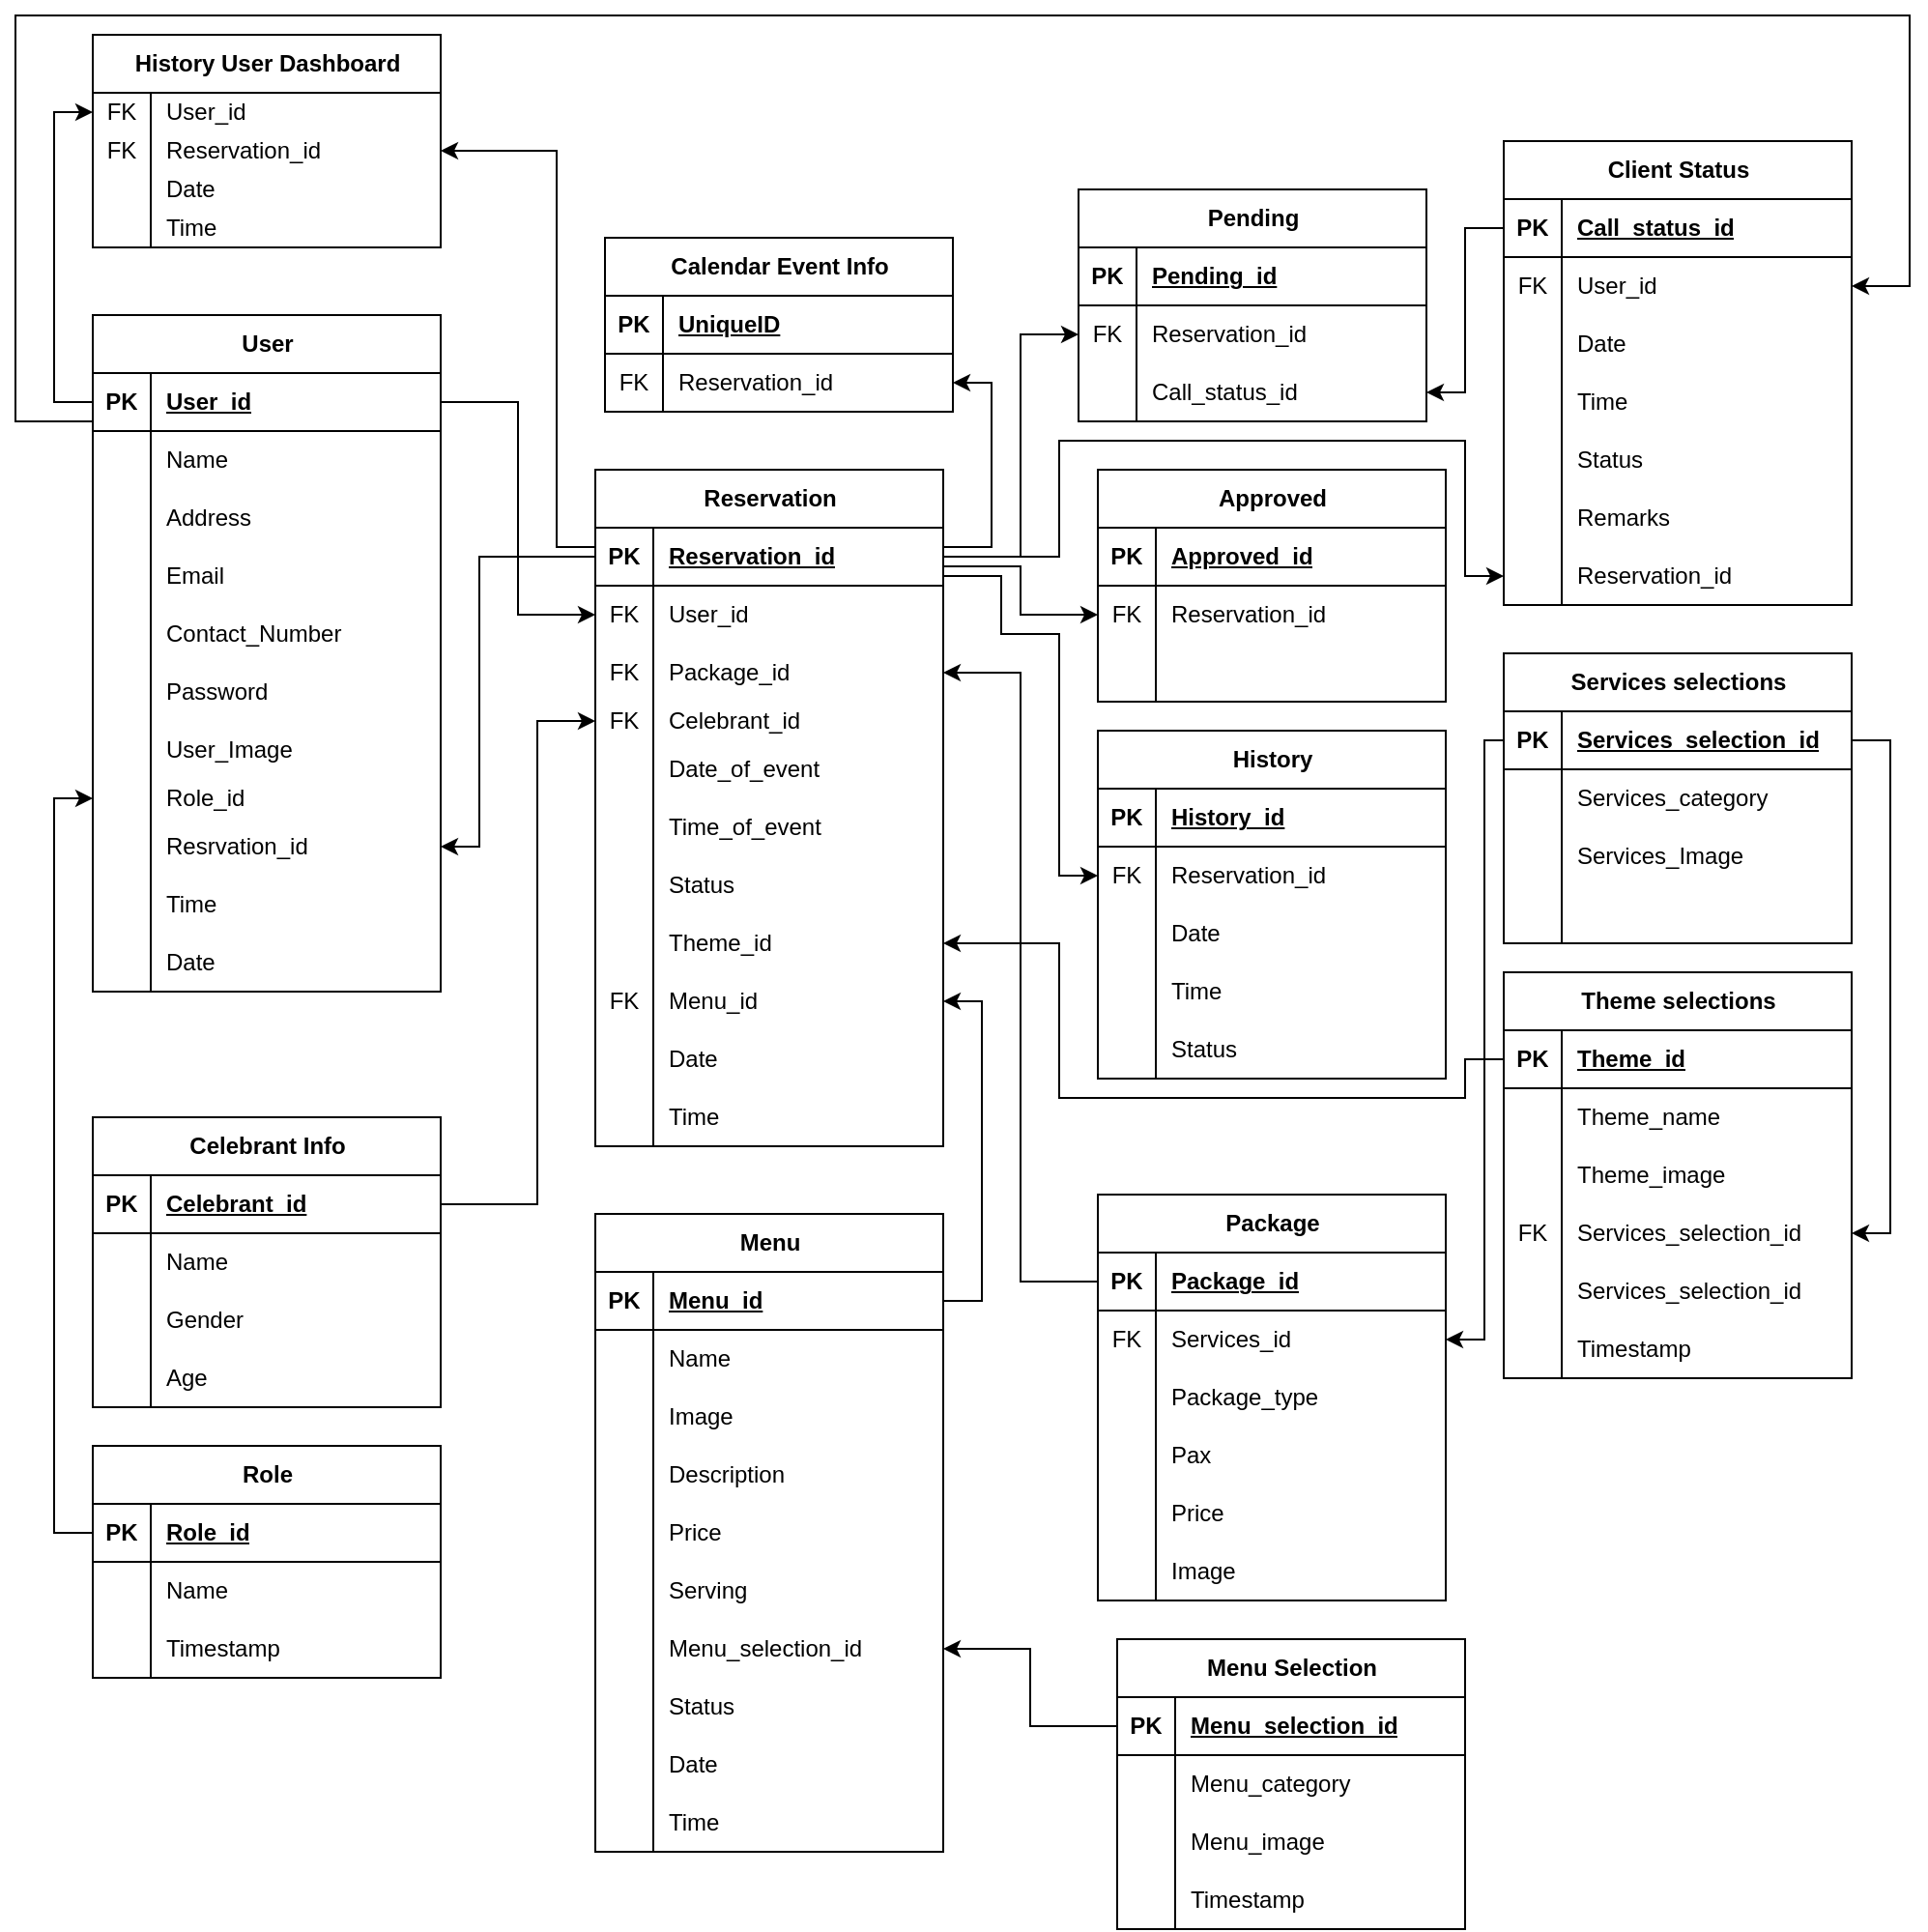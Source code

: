 <mxfile version="22.1.11" type="github">
  <diagram id="R2lEEEUBdFMjLlhIrx00" name="Page-1">
    <mxGraphModel dx="2119" dy="615" grid="1" gridSize="10" guides="1" tooltips="1" connect="1" arrows="1" fold="1" page="1" pageScale="1" pageWidth="850" pageHeight="1100" math="0" shadow="0" extFonts="Permanent Marker^https://fonts.googleapis.com/css?family=Permanent+Marker">
      <root>
        <mxCell id="0" />
        <mxCell id="1" parent="0" />
        <mxCell id="sXbtI4jVv4hECOmDKtSn-1" value="User" style="shape=table;startSize=30;container=1;collapsible=1;childLayout=tableLayout;fixedRows=1;rowLines=0;fontStyle=1;align=center;resizeLast=1;html=1;" parent="1" vertex="1">
          <mxGeometry x="-360" y="175" width="180" height="350" as="geometry" />
        </mxCell>
        <mxCell id="sXbtI4jVv4hECOmDKtSn-2" value="" style="shape=tableRow;horizontal=0;startSize=0;swimlaneHead=0;swimlaneBody=0;fillColor=none;collapsible=0;dropTarget=0;points=[[0,0.5],[1,0.5]];portConstraint=eastwest;top=0;left=0;right=0;bottom=1;" parent="sXbtI4jVv4hECOmDKtSn-1" vertex="1">
          <mxGeometry y="30" width="180" height="30" as="geometry" />
        </mxCell>
        <mxCell id="sXbtI4jVv4hECOmDKtSn-3" value="PK" style="shape=partialRectangle;connectable=0;fillColor=none;top=0;left=0;bottom=0;right=0;fontStyle=1;overflow=hidden;whiteSpace=wrap;html=1;" parent="sXbtI4jVv4hECOmDKtSn-2" vertex="1">
          <mxGeometry width="30" height="30" as="geometry">
            <mxRectangle width="30" height="30" as="alternateBounds" />
          </mxGeometry>
        </mxCell>
        <mxCell id="sXbtI4jVv4hECOmDKtSn-4" value="User_id" style="shape=partialRectangle;connectable=0;fillColor=none;top=0;left=0;bottom=0;right=0;align=left;spacingLeft=6;fontStyle=5;overflow=hidden;whiteSpace=wrap;html=1;" parent="sXbtI4jVv4hECOmDKtSn-2" vertex="1">
          <mxGeometry x="30" width="150" height="30" as="geometry">
            <mxRectangle width="150" height="30" as="alternateBounds" />
          </mxGeometry>
        </mxCell>
        <mxCell id="sXbtI4jVv4hECOmDKtSn-5" value="" style="shape=tableRow;horizontal=0;startSize=0;swimlaneHead=0;swimlaneBody=0;fillColor=none;collapsible=0;dropTarget=0;points=[[0,0.5],[1,0.5]];portConstraint=eastwest;top=0;left=0;right=0;bottom=0;" parent="sXbtI4jVv4hECOmDKtSn-1" vertex="1">
          <mxGeometry y="60" width="180" height="30" as="geometry" />
        </mxCell>
        <mxCell id="sXbtI4jVv4hECOmDKtSn-6" value="" style="shape=partialRectangle;connectable=0;fillColor=none;top=0;left=0;bottom=0;right=0;editable=1;overflow=hidden;whiteSpace=wrap;html=1;" parent="sXbtI4jVv4hECOmDKtSn-5" vertex="1">
          <mxGeometry width="30" height="30" as="geometry">
            <mxRectangle width="30" height="30" as="alternateBounds" />
          </mxGeometry>
        </mxCell>
        <mxCell id="sXbtI4jVv4hECOmDKtSn-7" value="Name" style="shape=partialRectangle;connectable=0;fillColor=none;top=0;left=0;bottom=0;right=0;align=left;spacingLeft=6;overflow=hidden;whiteSpace=wrap;html=1;" parent="sXbtI4jVv4hECOmDKtSn-5" vertex="1">
          <mxGeometry x="30" width="150" height="30" as="geometry">
            <mxRectangle width="150" height="30" as="alternateBounds" />
          </mxGeometry>
        </mxCell>
        <mxCell id="sXbtI4jVv4hECOmDKtSn-8" value="" style="shape=tableRow;horizontal=0;startSize=0;swimlaneHead=0;swimlaneBody=0;fillColor=none;collapsible=0;dropTarget=0;points=[[0,0.5],[1,0.5]];portConstraint=eastwest;top=0;left=0;right=0;bottom=0;" parent="sXbtI4jVv4hECOmDKtSn-1" vertex="1">
          <mxGeometry y="90" width="180" height="30" as="geometry" />
        </mxCell>
        <mxCell id="sXbtI4jVv4hECOmDKtSn-9" value="" style="shape=partialRectangle;connectable=0;fillColor=none;top=0;left=0;bottom=0;right=0;editable=1;overflow=hidden;whiteSpace=wrap;html=1;" parent="sXbtI4jVv4hECOmDKtSn-8" vertex="1">
          <mxGeometry width="30" height="30" as="geometry">
            <mxRectangle width="30" height="30" as="alternateBounds" />
          </mxGeometry>
        </mxCell>
        <mxCell id="sXbtI4jVv4hECOmDKtSn-10" value="Address" style="shape=partialRectangle;connectable=0;fillColor=none;top=0;left=0;bottom=0;right=0;align=left;spacingLeft=6;overflow=hidden;whiteSpace=wrap;html=1;" parent="sXbtI4jVv4hECOmDKtSn-8" vertex="1">
          <mxGeometry x="30" width="150" height="30" as="geometry">
            <mxRectangle width="150" height="30" as="alternateBounds" />
          </mxGeometry>
        </mxCell>
        <mxCell id="sXbtI4jVv4hECOmDKtSn-11" value="" style="shape=tableRow;horizontal=0;startSize=0;swimlaneHead=0;swimlaneBody=0;fillColor=none;collapsible=0;dropTarget=0;points=[[0,0.5],[1,0.5]];portConstraint=eastwest;top=0;left=0;right=0;bottom=0;" parent="sXbtI4jVv4hECOmDKtSn-1" vertex="1">
          <mxGeometry y="120" width="180" height="30" as="geometry" />
        </mxCell>
        <mxCell id="sXbtI4jVv4hECOmDKtSn-12" value="" style="shape=partialRectangle;connectable=0;fillColor=none;top=0;left=0;bottom=0;right=0;editable=1;overflow=hidden;whiteSpace=wrap;html=1;" parent="sXbtI4jVv4hECOmDKtSn-11" vertex="1">
          <mxGeometry width="30" height="30" as="geometry">
            <mxRectangle width="30" height="30" as="alternateBounds" />
          </mxGeometry>
        </mxCell>
        <mxCell id="sXbtI4jVv4hECOmDKtSn-13" value="Email" style="shape=partialRectangle;connectable=0;fillColor=none;top=0;left=0;bottom=0;right=0;align=left;spacingLeft=6;overflow=hidden;whiteSpace=wrap;html=1;" parent="sXbtI4jVv4hECOmDKtSn-11" vertex="1">
          <mxGeometry x="30" width="150" height="30" as="geometry">
            <mxRectangle width="150" height="30" as="alternateBounds" />
          </mxGeometry>
        </mxCell>
        <mxCell id="sXbtI4jVv4hECOmDKtSn-52" style="shape=tableRow;horizontal=0;startSize=0;swimlaneHead=0;swimlaneBody=0;fillColor=none;collapsible=0;dropTarget=0;points=[[0,0.5],[1,0.5]];portConstraint=eastwest;top=0;left=0;right=0;bottom=0;" parent="sXbtI4jVv4hECOmDKtSn-1" vertex="1">
          <mxGeometry y="150" width="180" height="30" as="geometry" />
        </mxCell>
        <mxCell id="sXbtI4jVv4hECOmDKtSn-53" style="shape=partialRectangle;connectable=0;fillColor=none;top=0;left=0;bottom=0;right=0;editable=1;overflow=hidden;whiteSpace=wrap;html=1;" parent="sXbtI4jVv4hECOmDKtSn-52" vertex="1">
          <mxGeometry width="30" height="30" as="geometry">
            <mxRectangle width="30" height="30" as="alternateBounds" />
          </mxGeometry>
        </mxCell>
        <mxCell id="sXbtI4jVv4hECOmDKtSn-54" value="Contact_Number" style="shape=partialRectangle;connectable=0;fillColor=none;top=0;left=0;bottom=0;right=0;align=left;spacingLeft=6;overflow=hidden;whiteSpace=wrap;html=1;" parent="sXbtI4jVv4hECOmDKtSn-52" vertex="1">
          <mxGeometry x="30" width="150" height="30" as="geometry">
            <mxRectangle width="150" height="30" as="alternateBounds" />
          </mxGeometry>
        </mxCell>
        <mxCell id="sXbtI4jVv4hECOmDKtSn-58" style="shape=tableRow;horizontal=0;startSize=0;swimlaneHead=0;swimlaneBody=0;fillColor=none;collapsible=0;dropTarget=0;points=[[0,0.5],[1,0.5]];portConstraint=eastwest;top=0;left=0;right=0;bottom=0;" parent="sXbtI4jVv4hECOmDKtSn-1" vertex="1">
          <mxGeometry y="180" width="180" height="30" as="geometry" />
        </mxCell>
        <mxCell id="sXbtI4jVv4hECOmDKtSn-59" style="shape=partialRectangle;connectable=0;fillColor=none;top=0;left=0;bottom=0;right=0;editable=1;overflow=hidden;whiteSpace=wrap;html=1;" parent="sXbtI4jVv4hECOmDKtSn-58" vertex="1">
          <mxGeometry width="30" height="30" as="geometry">
            <mxRectangle width="30" height="30" as="alternateBounds" />
          </mxGeometry>
        </mxCell>
        <mxCell id="sXbtI4jVv4hECOmDKtSn-60" value="Password" style="shape=partialRectangle;connectable=0;fillColor=none;top=0;left=0;bottom=0;right=0;align=left;spacingLeft=6;overflow=hidden;whiteSpace=wrap;html=1;" parent="sXbtI4jVv4hECOmDKtSn-58" vertex="1">
          <mxGeometry x="30" width="150" height="30" as="geometry">
            <mxRectangle width="150" height="30" as="alternateBounds" />
          </mxGeometry>
        </mxCell>
        <mxCell id="sXbtI4jVv4hECOmDKtSn-81" style="shape=tableRow;horizontal=0;startSize=0;swimlaneHead=0;swimlaneBody=0;fillColor=none;collapsible=0;dropTarget=0;points=[[0,0.5],[1,0.5]];portConstraint=eastwest;top=0;left=0;right=0;bottom=0;" parent="sXbtI4jVv4hECOmDKtSn-1" vertex="1">
          <mxGeometry y="210" width="180" height="30" as="geometry" />
        </mxCell>
        <mxCell id="sXbtI4jVv4hECOmDKtSn-82" style="shape=partialRectangle;connectable=0;fillColor=none;top=0;left=0;bottom=0;right=0;editable=1;overflow=hidden;whiteSpace=wrap;html=1;" parent="sXbtI4jVv4hECOmDKtSn-81" vertex="1">
          <mxGeometry width="30" height="30" as="geometry">
            <mxRectangle width="30" height="30" as="alternateBounds" />
          </mxGeometry>
        </mxCell>
        <mxCell id="sXbtI4jVv4hECOmDKtSn-83" value="User_Image" style="shape=partialRectangle;connectable=0;fillColor=none;top=0;left=0;bottom=0;right=0;align=left;spacingLeft=6;overflow=hidden;whiteSpace=wrap;html=1;" parent="sXbtI4jVv4hECOmDKtSn-81" vertex="1">
          <mxGeometry x="30" width="150" height="30" as="geometry">
            <mxRectangle width="150" height="30" as="alternateBounds" />
          </mxGeometry>
        </mxCell>
        <mxCell id="kcLCwEAzbyqtMp7KCjLd-4" style="shape=tableRow;horizontal=0;startSize=0;swimlaneHead=0;swimlaneBody=0;fillColor=none;collapsible=0;dropTarget=0;points=[[0,0.5],[1,0.5]];portConstraint=eastwest;top=0;left=0;right=0;bottom=0;" parent="sXbtI4jVv4hECOmDKtSn-1" vertex="1">
          <mxGeometry y="240" width="180" height="20" as="geometry" />
        </mxCell>
        <mxCell id="kcLCwEAzbyqtMp7KCjLd-5" style="shape=partialRectangle;connectable=0;fillColor=none;top=0;left=0;bottom=0;right=0;editable=1;overflow=hidden;whiteSpace=wrap;html=1;" parent="kcLCwEAzbyqtMp7KCjLd-4" vertex="1">
          <mxGeometry width="30" height="20" as="geometry">
            <mxRectangle width="30" height="20" as="alternateBounds" />
          </mxGeometry>
        </mxCell>
        <mxCell id="kcLCwEAzbyqtMp7KCjLd-6" value="Role_id" style="shape=partialRectangle;connectable=0;fillColor=none;top=0;left=0;bottom=0;right=0;align=left;spacingLeft=6;overflow=hidden;whiteSpace=wrap;html=1;" parent="kcLCwEAzbyqtMp7KCjLd-4" vertex="1">
          <mxGeometry x="30" width="150" height="20" as="geometry">
            <mxRectangle width="150" height="20" as="alternateBounds" />
          </mxGeometry>
        </mxCell>
        <mxCell id="kcLCwEAzbyqtMp7KCjLd-333" style="shape=tableRow;horizontal=0;startSize=0;swimlaneHead=0;swimlaneBody=0;fillColor=none;collapsible=0;dropTarget=0;points=[[0,0.5],[1,0.5]];portConstraint=eastwest;top=0;left=0;right=0;bottom=0;" parent="sXbtI4jVv4hECOmDKtSn-1" vertex="1">
          <mxGeometry y="260" width="180" height="30" as="geometry" />
        </mxCell>
        <mxCell id="kcLCwEAzbyqtMp7KCjLd-334" style="shape=partialRectangle;connectable=0;fillColor=none;top=0;left=0;bottom=0;right=0;editable=1;overflow=hidden;whiteSpace=wrap;html=1;" parent="kcLCwEAzbyqtMp7KCjLd-333" vertex="1">
          <mxGeometry width="30" height="30" as="geometry">
            <mxRectangle width="30" height="30" as="alternateBounds" />
          </mxGeometry>
        </mxCell>
        <mxCell id="kcLCwEAzbyqtMp7KCjLd-335" value="Resrvation_id" style="shape=partialRectangle;connectable=0;fillColor=none;top=0;left=0;bottom=0;right=0;align=left;spacingLeft=6;overflow=hidden;whiteSpace=wrap;html=1;" parent="kcLCwEAzbyqtMp7KCjLd-333" vertex="1">
          <mxGeometry x="30" width="150" height="30" as="geometry">
            <mxRectangle width="150" height="30" as="alternateBounds" />
          </mxGeometry>
        </mxCell>
        <mxCell id="H2ClqvZGSLgVYdpSkMk2-33" style="shape=tableRow;horizontal=0;startSize=0;swimlaneHead=0;swimlaneBody=0;fillColor=none;collapsible=0;dropTarget=0;points=[[0,0.5],[1,0.5]];portConstraint=eastwest;top=0;left=0;right=0;bottom=0;" parent="sXbtI4jVv4hECOmDKtSn-1" vertex="1">
          <mxGeometry y="290" width="180" height="30" as="geometry" />
        </mxCell>
        <mxCell id="H2ClqvZGSLgVYdpSkMk2-34" style="shape=partialRectangle;connectable=0;fillColor=none;top=0;left=0;bottom=0;right=0;editable=1;overflow=hidden;whiteSpace=wrap;html=1;" parent="H2ClqvZGSLgVYdpSkMk2-33" vertex="1">
          <mxGeometry width="30" height="30" as="geometry">
            <mxRectangle width="30" height="30" as="alternateBounds" />
          </mxGeometry>
        </mxCell>
        <mxCell id="H2ClqvZGSLgVYdpSkMk2-35" value="Time" style="shape=partialRectangle;connectable=0;fillColor=none;top=0;left=0;bottom=0;right=0;align=left;spacingLeft=6;overflow=hidden;whiteSpace=wrap;html=1;" parent="H2ClqvZGSLgVYdpSkMk2-33" vertex="1">
          <mxGeometry x="30" width="150" height="30" as="geometry">
            <mxRectangle width="150" height="30" as="alternateBounds" />
          </mxGeometry>
        </mxCell>
        <mxCell id="S7CfTGh6Pj22k8Pl9Jr--1" style="shape=tableRow;horizontal=0;startSize=0;swimlaneHead=0;swimlaneBody=0;fillColor=none;collapsible=0;dropTarget=0;points=[[0,0.5],[1,0.5]];portConstraint=eastwest;top=0;left=0;right=0;bottom=0;" vertex="1" parent="sXbtI4jVv4hECOmDKtSn-1">
          <mxGeometry y="320" width="180" height="30" as="geometry" />
        </mxCell>
        <mxCell id="S7CfTGh6Pj22k8Pl9Jr--2" style="shape=partialRectangle;connectable=0;fillColor=none;top=0;left=0;bottom=0;right=0;editable=1;overflow=hidden;whiteSpace=wrap;html=1;" vertex="1" parent="S7CfTGh6Pj22k8Pl9Jr--1">
          <mxGeometry width="30" height="30" as="geometry">
            <mxRectangle width="30" height="30" as="alternateBounds" />
          </mxGeometry>
        </mxCell>
        <mxCell id="S7CfTGh6Pj22k8Pl9Jr--3" value="Date" style="shape=partialRectangle;connectable=0;fillColor=none;top=0;left=0;bottom=0;right=0;align=left;spacingLeft=6;overflow=hidden;whiteSpace=wrap;html=1;" vertex="1" parent="S7CfTGh6Pj22k8Pl9Jr--1">
          <mxGeometry x="30" width="150" height="30" as="geometry">
            <mxRectangle width="150" height="30" as="alternateBounds" />
          </mxGeometry>
        </mxCell>
        <mxCell id="sXbtI4jVv4hECOmDKtSn-61" value="Reservation" style="shape=table;startSize=30;container=1;collapsible=1;childLayout=tableLayout;fixedRows=1;rowLines=0;fontStyle=1;align=center;resizeLast=1;html=1;" parent="1" vertex="1">
          <mxGeometry x="-100" y="255" width="180" height="350" as="geometry" />
        </mxCell>
        <mxCell id="sXbtI4jVv4hECOmDKtSn-62" value="" style="shape=tableRow;horizontal=0;startSize=0;swimlaneHead=0;swimlaneBody=0;fillColor=none;collapsible=0;dropTarget=0;points=[[0,0.5],[1,0.5]];portConstraint=eastwest;top=0;left=0;right=0;bottom=1;" parent="sXbtI4jVv4hECOmDKtSn-61" vertex="1">
          <mxGeometry y="30" width="180" height="30" as="geometry" />
        </mxCell>
        <mxCell id="sXbtI4jVv4hECOmDKtSn-63" value="PK" style="shape=partialRectangle;connectable=0;fillColor=none;top=0;left=0;bottom=0;right=0;fontStyle=1;overflow=hidden;whiteSpace=wrap;html=1;" parent="sXbtI4jVv4hECOmDKtSn-62" vertex="1">
          <mxGeometry width="30" height="30" as="geometry">
            <mxRectangle width="30" height="30" as="alternateBounds" />
          </mxGeometry>
        </mxCell>
        <mxCell id="sXbtI4jVv4hECOmDKtSn-64" value="Reservation_id" style="shape=partialRectangle;connectable=0;fillColor=none;top=0;left=0;bottom=0;right=0;align=left;spacingLeft=6;fontStyle=5;overflow=hidden;whiteSpace=wrap;html=1;" parent="sXbtI4jVv4hECOmDKtSn-62" vertex="1">
          <mxGeometry x="30" width="150" height="30" as="geometry">
            <mxRectangle width="150" height="30" as="alternateBounds" />
          </mxGeometry>
        </mxCell>
        <mxCell id="sXbtI4jVv4hECOmDKtSn-65" value="" style="shape=tableRow;horizontal=0;startSize=0;swimlaneHead=0;swimlaneBody=0;fillColor=none;collapsible=0;dropTarget=0;points=[[0,0.5],[1,0.5]];portConstraint=eastwest;top=0;left=0;right=0;bottom=0;" parent="sXbtI4jVv4hECOmDKtSn-61" vertex="1">
          <mxGeometry y="60" width="180" height="30" as="geometry" />
        </mxCell>
        <mxCell id="sXbtI4jVv4hECOmDKtSn-66" value="FK" style="shape=partialRectangle;connectable=0;fillColor=none;top=0;left=0;bottom=0;right=0;editable=1;overflow=hidden;whiteSpace=wrap;html=1;" parent="sXbtI4jVv4hECOmDKtSn-65" vertex="1">
          <mxGeometry width="30" height="30" as="geometry">
            <mxRectangle width="30" height="30" as="alternateBounds" />
          </mxGeometry>
        </mxCell>
        <mxCell id="sXbtI4jVv4hECOmDKtSn-67" value="User_id" style="shape=partialRectangle;connectable=0;fillColor=none;top=0;left=0;bottom=0;right=0;align=left;spacingLeft=6;overflow=hidden;whiteSpace=wrap;html=1;" parent="sXbtI4jVv4hECOmDKtSn-65" vertex="1">
          <mxGeometry x="30" width="150" height="30" as="geometry">
            <mxRectangle width="150" height="30" as="alternateBounds" />
          </mxGeometry>
        </mxCell>
        <mxCell id="sXbtI4jVv4hECOmDKtSn-68" value="" style="shape=tableRow;horizontal=0;startSize=0;swimlaneHead=0;swimlaneBody=0;fillColor=none;collapsible=0;dropTarget=0;points=[[0,0.5],[1,0.5]];portConstraint=eastwest;top=0;left=0;right=0;bottom=0;" parent="sXbtI4jVv4hECOmDKtSn-61" vertex="1">
          <mxGeometry y="90" width="180" height="30" as="geometry" />
        </mxCell>
        <mxCell id="sXbtI4jVv4hECOmDKtSn-69" value="FK" style="shape=partialRectangle;connectable=0;fillColor=none;top=0;left=0;bottom=0;right=0;editable=1;overflow=hidden;whiteSpace=wrap;html=1;" parent="sXbtI4jVv4hECOmDKtSn-68" vertex="1">
          <mxGeometry width="30" height="30" as="geometry">
            <mxRectangle width="30" height="30" as="alternateBounds" />
          </mxGeometry>
        </mxCell>
        <mxCell id="sXbtI4jVv4hECOmDKtSn-70" value="Package_id" style="shape=partialRectangle;connectable=0;fillColor=none;top=0;left=0;bottom=0;right=0;align=left;spacingLeft=6;overflow=hidden;whiteSpace=wrap;html=1;" parent="sXbtI4jVv4hECOmDKtSn-68" vertex="1">
          <mxGeometry x="30" width="150" height="30" as="geometry">
            <mxRectangle width="150" height="30" as="alternateBounds" />
          </mxGeometry>
        </mxCell>
        <mxCell id="kcLCwEAzbyqtMp7KCjLd-79" style="shape=tableRow;horizontal=0;startSize=0;swimlaneHead=0;swimlaneBody=0;fillColor=none;collapsible=0;dropTarget=0;points=[[0,0.5],[1,0.5]];portConstraint=eastwest;top=0;left=0;right=0;bottom=0;" parent="sXbtI4jVv4hECOmDKtSn-61" vertex="1">
          <mxGeometry y="120" width="180" height="20" as="geometry" />
        </mxCell>
        <mxCell id="kcLCwEAzbyqtMp7KCjLd-80" value="FK" style="shape=partialRectangle;connectable=0;fillColor=none;top=0;left=0;bottom=0;right=0;editable=1;overflow=hidden;whiteSpace=wrap;html=1;" parent="kcLCwEAzbyqtMp7KCjLd-79" vertex="1">
          <mxGeometry width="30" height="20" as="geometry">
            <mxRectangle width="30" height="20" as="alternateBounds" />
          </mxGeometry>
        </mxCell>
        <mxCell id="kcLCwEAzbyqtMp7KCjLd-81" value="Celebrant_id" style="shape=partialRectangle;connectable=0;fillColor=none;top=0;left=0;bottom=0;right=0;align=left;spacingLeft=6;overflow=hidden;whiteSpace=wrap;html=1;" parent="kcLCwEAzbyqtMp7KCjLd-79" vertex="1">
          <mxGeometry x="30" width="150" height="20" as="geometry">
            <mxRectangle width="150" height="20" as="alternateBounds" />
          </mxGeometry>
        </mxCell>
        <mxCell id="sXbtI4jVv4hECOmDKtSn-71" value="" style="shape=tableRow;horizontal=0;startSize=0;swimlaneHead=0;swimlaneBody=0;fillColor=none;collapsible=0;dropTarget=0;points=[[0,0.5],[1,0.5]];portConstraint=eastwest;top=0;left=0;right=0;bottom=0;" parent="sXbtI4jVv4hECOmDKtSn-61" vertex="1">
          <mxGeometry y="140" width="180" height="30" as="geometry" />
        </mxCell>
        <mxCell id="sXbtI4jVv4hECOmDKtSn-72" value="" style="shape=partialRectangle;connectable=0;fillColor=none;top=0;left=0;bottom=0;right=0;editable=1;overflow=hidden;whiteSpace=wrap;html=1;" parent="sXbtI4jVv4hECOmDKtSn-71" vertex="1">
          <mxGeometry width="30" height="30" as="geometry">
            <mxRectangle width="30" height="30" as="alternateBounds" />
          </mxGeometry>
        </mxCell>
        <mxCell id="sXbtI4jVv4hECOmDKtSn-73" value="Date_of_event" style="shape=partialRectangle;connectable=0;fillColor=none;top=0;left=0;bottom=0;right=0;align=left;spacingLeft=6;overflow=hidden;whiteSpace=wrap;html=1;" parent="sXbtI4jVv4hECOmDKtSn-71" vertex="1">
          <mxGeometry x="30" width="150" height="30" as="geometry">
            <mxRectangle width="150" height="30" as="alternateBounds" />
          </mxGeometry>
        </mxCell>
        <mxCell id="sXbtI4jVv4hECOmDKtSn-74" style="shape=tableRow;horizontal=0;startSize=0;swimlaneHead=0;swimlaneBody=0;fillColor=none;collapsible=0;dropTarget=0;points=[[0,0.5],[1,0.5]];portConstraint=eastwest;top=0;left=0;right=0;bottom=0;" parent="sXbtI4jVv4hECOmDKtSn-61" vertex="1">
          <mxGeometry y="170" width="180" height="30" as="geometry" />
        </mxCell>
        <mxCell id="sXbtI4jVv4hECOmDKtSn-75" style="shape=partialRectangle;connectable=0;fillColor=none;top=0;left=0;bottom=0;right=0;editable=1;overflow=hidden;whiteSpace=wrap;html=1;" parent="sXbtI4jVv4hECOmDKtSn-74" vertex="1">
          <mxGeometry width="30" height="30" as="geometry">
            <mxRectangle width="30" height="30" as="alternateBounds" />
          </mxGeometry>
        </mxCell>
        <mxCell id="sXbtI4jVv4hECOmDKtSn-76" value="Time_of_event" style="shape=partialRectangle;connectable=0;fillColor=none;top=0;left=0;bottom=0;right=0;align=left;spacingLeft=6;overflow=hidden;whiteSpace=wrap;html=1;" parent="sXbtI4jVv4hECOmDKtSn-74" vertex="1">
          <mxGeometry x="30" width="150" height="30" as="geometry">
            <mxRectangle width="150" height="30" as="alternateBounds" />
          </mxGeometry>
        </mxCell>
        <mxCell id="sXbtI4jVv4hECOmDKtSn-77" style="shape=tableRow;horizontal=0;startSize=0;swimlaneHead=0;swimlaneBody=0;fillColor=none;collapsible=0;dropTarget=0;points=[[0,0.5],[1,0.5]];portConstraint=eastwest;top=0;left=0;right=0;bottom=0;" parent="sXbtI4jVv4hECOmDKtSn-61" vertex="1">
          <mxGeometry y="200" width="180" height="30" as="geometry" />
        </mxCell>
        <mxCell id="sXbtI4jVv4hECOmDKtSn-78" style="shape=partialRectangle;connectable=0;fillColor=none;top=0;left=0;bottom=0;right=0;editable=1;overflow=hidden;whiteSpace=wrap;html=1;" parent="sXbtI4jVv4hECOmDKtSn-77" vertex="1">
          <mxGeometry width="30" height="30" as="geometry">
            <mxRectangle width="30" height="30" as="alternateBounds" />
          </mxGeometry>
        </mxCell>
        <mxCell id="sXbtI4jVv4hECOmDKtSn-79" value="Status" style="shape=partialRectangle;connectable=0;fillColor=none;top=0;left=0;bottom=0;right=0;align=left;spacingLeft=6;overflow=hidden;whiteSpace=wrap;html=1;" parent="sXbtI4jVv4hECOmDKtSn-77" vertex="1">
          <mxGeometry x="30" width="150" height="30" as="geometry">
            <mxRectangle width="150" height="30" as="alternateBounds" />
          </mxGeometry>
        </mxCell>
        <mxCell id="H2ClqvZGSLgVYdpSkMk2-102" style="shape=tableRow;horizontal=0;startSize=0;swimlaneHead=0;swimlaneBody=0;fillColor=none;collapsible=0;dropTarget=0;points=[[0,0.5],[1,0.5]];portConstraint=eastwest;top=0;left=0;right=0;bottom=0;" parent="sXbtI4jVv4hECOmDKtSn-61" vertex="1">
          <mxGeometry y="230" width="180" height="30" as="geometry" />
        </mxCell>
        <mxCell id="H2ClqvZGSLgVYdpSkMk2-103" style="shape=partialRectangle;connectable=0;fillColor=none;top=0;left=0;bottom=0;right=0;editable=1;overflow=hidden;whiteSpace=wrap;html=1;" parent="H2ClqvZGSLgVYdpSkMk2-102" vertex="1">
          <mxGeometry width="30" height="30" as="geometry">
            <mxRectangle width="30" height="30" as="alternateBounds" />
          </mxGeometry>
        </mxCell>
        <mxCell id="H2ClqvZGSLgVYdpSkMk2-104" value="Theme_id" style="shape=partialRectangle;connectable=0;fillColor=none;top=0;left=0;bottom=0;right=0;align=left;spacingLeft=6;overflow=hidden;whiteSpace=wrap;html=1;" parent="H2ClqvZGSLgVYdpSkMk2-102" vertex="1">
          <mxGeometry x="30" width="150" height="30" as="geometry">
            <mxRectangle width="150" height="30" as="alternateBounds" />
          </mxGeometry>
        </mxCell>
        <mxCell id="sXbtI4jVv4hECOmDKtSn-84" style="shape=tableRow;horizontal=0;startSize=0;swimlaneHead=0;swimlaneBody=0;fillColor=none;collapsible=0;dropTarget=0;points=[[0,0.5],[1,0.5]];portConstraint=eastwest;top=0;left=0;right=0;bottom=0;" parent="sXbtI4jVv4hECOmDKtSn-61" vertex="1">
          <mxGeometry y="260" width="180" height="30" as="geometry" />
        </mxCell>
        <mxCell id="sXbtI4jVv4hECOmDKtSn-85" value="FK" style="shape=partialRectangle;connectable=0;fillColor=none;top=0;left=0;bottom=0;right=0;editable=1;overflow=hidden;whiteSpace=wrap;html=1;" parent="sXbtI4jVv4hECOmDKtSn-84" vertex="1">
          <mxGeometry width="30" height="30" as="geometry">
            <mxRectangle width="30" height="30" as="alternateBounds" />
          </mxGeometry>
        </mxCell>
        <mxCell id="sXbtI4jVv4hECOmDKtSn-86" value="Menu_id" style="shape=partialRectangle;connectable=0;fillColor=none;top=0;left=0;bottom=0;right=0;align=left;spacingLeft=6;overflow=hidden;whiteSpace=wrap;html=1;" parent="sXbtI4jVv4hECOmDKtSn-84" vertex="1">
          <mxGeometry x="30" width="150" height="30" as="geometry">
            <mxRectangle width="150" height="30" as="alternateBounds" />
          </mxGeometry>
        </mxCell>
        <mxCell id="S7CfTGh6Pj22k8Pl9Jr--4" style="shape=tableRow;horizontal=0;startSize=0;swimlaneHead=0;swimlaneBody=0;fillColor=none;collapsible=0;dropTarget=0;points=[[0,0.5],[1,0.5]];portConstraint=eastwest;top=0;left=0;right=0;bottom=0;" vertex="1" parent="sXbtI4jVv4hECOmDKtSn-61">
          <mxGeometry y="290" width="180" height="30" as="geometry" />
        </mxCell>
        <mxCell id="S7CfTGh6Pj22k8Pl9Jr--5" style="shape=partialRectangle;connectable=0;fillColor=none;top=0;left=0;bottom=0;right=0;editable=1;overflow=hidden;whiteSpace=wrap;html=1;" vertex="1" parent="S7CfTGh6Pj22k8Pl9Jr--4">
          <mxGeometry width="30" height="30" as="geometry">
            <mxRectangle width="30" height="30" as="alternateBounds" />
          </mxGeometry>
        </mxCell>
        <mxCell id="S7CfTGh6Pj22k8Pl9Jr--6" value="Date" style="shape=partialRectangle;connectable=0;fillColor=none;top=0;left=0;bottom=0;right=0;align=left;spacingLeft=6;overflow=hidden;whiteSpace=wrap;html=1;" vertex="1" parent="S7CfTGh6Pj22k8Pl9Jr--4">
          <mxGeometry x="30" width="150" height="30" as="geometry">
            <mxRectangle width="150" height="30" as="alternateBounds" />
          </mxGeometry>
        </mxCell>
        <mxCell id="S7CfTGh6Pj22k8Pl9Jr--7" style="shape=tableRow;horizontal=0;startSize=0;swimlaneHead=0;swimlaneBody=0;fillColor=none;collapsible=0;dropTarget=0;points=[[0,0.5],[1,0.5]];portConstraint=eastwest;top=0;left=0;right=0;bottom=0;" vertex="1" parent="sXbtI4jVv4hECOmDKtSn-61">
          <mxGeometry y="320" width="180" height="30" as="geometry" />
        </mxCell>
        <mxCell id="S7CfTGh6Pj22k8Pl9Jr--8" style="shape=partialRectangle;connectable=0;fillColor=none;top=0;left=0;bottom=0;right=0;editable=1;overflow=hidden;whiteSpace=wrap;html=1;" vertex="1" parent="S7CfTGh6Pj22k8Pl9Jr--7">
          <mxGeometry width="30" height="30" as="geometry">
            <mxRectangle width="30" height="30" as="alternateBounds" />
          </mxGeometry>
        </mxCell>
        <mxCell id="S7CfTGh6Pj22k8Pl9Jr--9" value="Time" style="shape=partialRectangle;connectable=0;fillColor=none;top=0;left=0;bottom=0;right=0;align=left;spacingLeft=6;overflow=hidden;whiteSpace=wrap;html=1;" vertex="1" parent="S7CfTGh6Pj22k8Pl9Jr--7">
          <mxGeometry x="30" width="150" height="30" as="geometry">
            <mxRectangle width="150" height="30" as="alternateBounds" />
          </mxGeometry>
        </mxCell>
        <mxCell id="sXbtI4jVv4hECOmDKtSn-87" style="edgeStyle=orthogonalEdgeStyle;rounded=0;orthogonalLoop=1;jettySize=auto;html=1;exitX=1;exitY=0.5;exitDx=0;exitDy=0;entryX=0;entryY=0.5;entryDx=0;entryDy=0;" parent="1" source="sXbtI4jVv4hECOmDKtSn-2" target="sXbtI4jVv4hECOmDKtSn-65" edge="1">
          <mxGeometry relative="1" as="geometry" />
        </mxCell>
        <mxCell id="sXbtI4jVv4hECOmDKtSn-140" value="History User Dashboard" style="shape=table;startSize=30;container=1;collapsible=1;childLayout=tableLayout;fixedRows=1;rowLines=0;fontStyle=1;align=center;resizeLast=1;html=1;" parent="1" vertex="1">
          <mxGeometry x="-360" y="30" width="180" height="110" as="geometry" />
        </mxCell>
        <mxCell id="sXbtI4jVv4hECOmDKtSn-144" value="" style="shape=tableRow;horizontal=0;startSize=0;swimlaneHead=0;swimlaneBody=0;fillColor=none;collapsible=0;dropTarget=0;points=[[0,0.5],[1,0.5]];portConstraint=eastwest;top=0;left=0;right=0;bottom=0;" parent="sXbtI4jVv4hECOmDKtSn-140" vertex="1">
          <mxGeometry y="30" width="180" height="20" as="geometry" />
        </mxCell>
        <mxCell id="sXbtI4jVv4hECOmDKtSn-145" value="FK" style="shape=partialRectangle;connectable=0;fillColor=none;top=0;left=0;bottom=0;right=0;editable=1;overflow=hidden;whiteSpace=wrap;html=1;" parent="sXbtI4jVv4hECOmDKtSn-144" vertex="1">
          <mxGeometry width="30" height="20" as="geometry">
            <mxRectangle width="30" height="20" as="alternateBounds" />
          </mxGeometry>
        </mxCell>
        <mxCell id="sXbtI4jVv4hECOmDKtSn-146" value="User_id" style="shape=partialRectangle;connectable=0;fillColor=none;top=0;left=0;bottom=0;right=0;align=left;spacingLeft=6;overflow=hidden;whiteSpace=wrap;html=1;" parent="sXbtI4jVv4hECOmDKtSn-144" vertex="1">
          <mxGeometry x="30" width="150" height="20" as="geometry">
            <mxRectangle width="150" height="20" as="alternateBounds" />
          </mxGeometry>
        </mxCell>
        <mxCell id="sXbtI4jVv4hECOmDKtSn-147" value="" style="shape=tableRow;horizontal=0;startSize=0;swimlaneHead=0;swimlaneBody=0;fillColor=none;collapsible=0;dropTarget=0;points=[[0,0.5],[1,0.5]];portConstraint=eastwest;top=0;left=0;right=0;bottom=0;" parent="sXbtI4jVv4hECOmDKtSn-140" vertex="1">
          <mxGeometry y="50" width="180" height="20" as="geometry" />
        </mxCell>
        <mxCell id="sXbtI4jVv4hECOmDKtSn-148" value="FK" style="shape=partialRectangle;connectable=0;fillColor=none;top=0;left=0;bottom=0;right=0;editable=1;overflow=hidden;whiteSpace=wrap;html=1;" parent="sXbtI4jVv4hECOmDKtSn-147" vertex="1">
          <mxGeometry width="30" height="20" as="geometry">
            <mxRectangle width="30" height="20" as="alternateBounds" />
          </mxGeometry>
        </mxCell>
        <mxCell id="sXbtI4jVv4hECOmDKtSn-149" value="Reservation_id" style="shape=partialRectangle;connectable=0;fillColor=none;top=0;left=0;bottom=0;right=0;align=left;spacingLeft=6;overflow=hidden;whiteSpace=wrap;html=1;" parent="sXbtI4jVv4hECOmDKtSn-147" vertex="1">
          <mxGeometry x="30" width="150" height="20" as="geometry">
            <mxRectangle width="150" height="20" as="alternateBounds" />
          </mxGeometry>
        </mxCell>
        <mxCell id="Q3jfZnNQg2n83S9V4vd5-8" style="shape=tableRow;horizontal=0;startSize=0;swimlaneHead=0;swimlaneBody=0;fillColor=none;collapsible=0;dropTarget=0;points=[[0,0.5],[1,0.5]];portConstraint=eastwest;top=0;left=0;right=0;bottom=0;" parent="sXbtI4jVv4hECOmDKtSn-140" vertex="1">
          <mxGeometry y="70" width="180" height="20" as="geometry" />
        </mxCell>
        <mxCell id="Q3jfZnNQg2n83S9V4vd5-9" style="shape=partialRectangle;connectable=0;fillColor=none;top=0;left=0;bottom=0;right=0;editable=1;overflow=hidden;whiteSpace=wrap;html=1;" parent="Q3jfZnNQg2n83S9V4vd5-8" vertex="1">
          <mxGeometry width="30" height="20" as="geometry">
            <mxRectangle width="30" height="20" as="alternateBounds" />
          </mxGeometry>
        </mxCell>
        <mxCell id="Q3jfZnNQg2n83S9V4vd5-10" value="Date" style="shape=partialRectangle;connectable=0;fillColor=none;top=0;left=0;bottom=0;right=0;align=left;spacingLeft=6;overflow=hidden;whiteSpace=wrap;html=1;" parent="Q3jfZnNQg2n83S9V4vd5-8" vertex="1">
          <mxGeometry x="30" width="150" height="20" as="geometry">
            <mxRectangle width="150" height="20" as="alternateBounds" />
          </mxGeometry>
        </mxCell>
        <mxCell id="Q3jfZnNQg2n83S9V4vd5-11" style="shape=tableRow;horizontal=0;startSize=0;swimlaneHead=0;swimlaneBody=0;fillColor=none;collapsible=0;dropTarget=0;points=[[0,0.5],[1,0.5]];portConstraint=eastwest;top=0;left=0;right=0;bottom=0;" parent="sXbtI4jVv4hECOmDKtSn-140" vertex="1">
          <mxGeometry y="90" width="180" height="20" as="geometry" />
        </mxCell>
        <mxCell id="Q3jfZnNQg2n83S9V4vd5-12" style="shape=partialRectangle;connectable=0;fillColor=none;top=0;left=0;bottom=0;right=0;editable=1;overflow=hidden;whiteSpace=wrap;html=1;" parent="Q3jfZnNQg2n83S9V4vd5-11" vertex="1">
          <mxGeometry width="30" height="20" as="geometry">
            <mxRectangle width="30" height="20" as="alternateBounds" />
          </mxGeometry>
        </mxCell>
        <mxCell id="Q3jfZnNQg2n83S9V4vd5-13" value="Time" style="shape=partialRectangle;connectable=0;fillColor=none;top=0;left=0;bottom=0;right=0;align=left;spacingLeft=6;overflow=hidden;whiteSpace=wrap;html=1;" parent="Q3jfZnNQg2n83S9V4vd5-11" vertex="1">
          <mxGeometry x="30" width="150" height="20" as="geometry">
            <mxRectangle width="150" height="20" as="alternateBounds" />
          </mxGeometry>
        </mxCell>
        <mxCell id="sXbtI4jVv4hECOmDKtSn-237" style="edgeStyle=orthogonalEdgeStyle;rounded=0;orthogonalLoop=1;jettySize=auto;html=1;exitX=0;exitY=0.5;exitDx=0;exitDy=0;entryX=0;entryY=0.5;entryDx=0;entryDy=0;" parent="1" source="sXbtI4jVv4hECOmDKtSn-2" target="sXbtI4jVv4hECOmDKtSn-144" edge="1">
          <mxGeometry relative="1" as="geometry" />
        </mxCell>
        <mxCell id="sXbtI4jVv4hECOmDKtSn-238" style="edgeStyle=orthogonalEdgeStyle;rounded=0;orthogonalLoop=1;jettySize=auto;html=1;exitX=0;exitY=0.5;exitDx=0;exitDy=0;entryX=1;entryY=0.5;entryDx=0;entryDy=0;" parent="1" source="sXbtI4jVv4hECOmDKtSn-62" target="sXbtI4jVv4hECOmDKtSn-147" edge="1">
          <mxGeometry relative="1" as="geometry">
            <Array as="points">
              <mxPoint x="-100" y="295" />
              <mxPoint x="-120" y="295" />
              <mxPoint x="-120" y="90" />
            </Array>
          </mxGeometry>
        </mxCell>
        <mxCell id="sXbtI4jVv4hECOmDKtSn-419" value="Menu" style="shape=table;startSize=30;container=1;collapsible=1;childLayout=tableLayout;fixedRows=1;rowLines=0;fontStyle=1;align=center;resizeLast=1;html=1;" parent="1" vertex="1">
          <mxGeometry x="-100" y="640" width="180" height="330" as="geometry" />
        </mxCell>
        <mxCell id="sXbtI4jVv4hECOmDKtSn-420" value="" style="shape=tableRow;horizontal=0;startSize=0;swimlaneHead=0;swimlaneBody=0;fillColor=none;collapsible=0;dropTarget=0;points=[[0,0.5],[1,0.5]];portConstraint=eastwest;top=0;left=0;right=0;bottom=1;" parent="sXbtI4jVv4hECOmDKtSn-419" vertex="1">
          <mxGeometry y="30" width="180" height="30" as="geometry" />
        </mxCell>
        <mxCell id="sXbtI4jVv4hECOmDKtSn-421" value="PK" style="shape=partialRectangle;connectable=0;fillColor=none;top=0;left=0;bottom=0;right=0;fontStyle=1;overflow=hidden;whiteSpace=wrap;html=1;" parent="sXbtI4jVv4hECOmDKtSn-420" vertex="1">
          <mxGeometry width="30" height="30" as="geometry">
            <mxRectangle width="30" height="30" as="alternateBounds" />
          </mxGeometry>
        </mxCell>
        <mxCell id="sXbtI4jVv4hECOmDKtSn-422" value="Menu_id" style="shape=partialRectangle;connectable=0;fillColor=none;top=0;left=0;bottom=0;right=0;align=left;spacingLeft=6;fontStyle=5;overflow=hidden;whiteSpace=wrap;html=1;" parent="sXbtI4jVv4hECOmDKtSn-420" vertex="1">
          <mxGeometry x="30" width="150" height="30" as="geometry">
            <mxRectangle width="150" height="30" as="alternateBounds" />
          </mxGeometry>
        </mxCell>
        <mxCell id="sXbtI4jVv4hECOmDKtSn-423" value="" style="shape=tableRow;horizontal=0;startSize=0;swimlaneHead=0;swimlaneBody=0;fillColor=none;collapsible=0;dropTarget=0;points=[[0,0.5],[1,0.5]];portConstraint=eastwest;top=0;left=0;right=0;bottom=0;" parent="sXbtI4jVv4hECOmDKtSn-419" vertex="1">
          <mxGeometry y="60" width="180" height="30" as="geometry" />
        </mxCell>
        <mxCell id="sXbtI4jVv4hECOmDKtSn-424" value="" style="shape=partialRectangle;connectable=0;fillColor=none;top=0;left=0;bottom=0;right=0;editable=1;overflow=hidden;whiteSpace=wrap;html=1;" parent="sXbtI4jVv4hECOmDKtSn-423" vertex="1">
          <mxGeometry width="30" height="30" as="geometry">
            <mxRectangle width="30" height="30" as="alternateBounds" />
          </mxGeometry>
        </mxCell>
        <mxCell id="sXbtI4jVv4hECOmDKtSn-425" value="Name" style="shape=partialRectangle;connectable=0;fillColor=none;top=0;left=0;bottom=0;right=0;align=left;spacingLeft=6;overflow=hidden;whiteSpace=wrap;html=1;" parent="sXbtI4jVv4hECOmDKtSn-423" vertex="1">
          <mxGeometry x="30" width="150" height="30" as="geometry">
            <mxRectangle width="150" height="30" as="alternateBounds" />
          </mxGeometry>
        </mxCell>
        <mxCell id="sXbtI4jVv4hECOmDKtSn-442" value="" style="shape=tableRow;horizontal=0;startSize=0;swimlaneHead=0;swimlaneBody=0;fillColor=none;collapsible=0;dropTarget=0;points=[[0,0.5],[1,0.5]];portConstraint=eastwest;top=0;left=0;right=0;bottom=0;" parent="sXbtI4jVv4hECOmDKtSn-419" vertex="1">
          <mxGeometry y="90" width="180" height="30" as="geometry" />
        </mxCell>
        <mxCell id="sXbtI4jVv4hECOmDKtSn-443" value="" style="shape=partialRectangle;connectable=0;fillColor=none;top=0;left=0;bottom=0;right=0;editable=1;overflow=hidden;whiteSpace=wrap;html=1;" parent="sXbtI4jVv4hECOmDKtSn-442" vertex="1">
          <mxGeometry width="30" height="30" as="geometry">
            <mxRectangle width="30" height="30" as="alternateBounds" />
          </mxGeometry>
        </mxCell>
        <mxCell id="sXbtI4jVv4hECOmDKtSn-444" value="Image" style="shape=partialRectangle;connectable=0;fillColor=none;top=0;left=0;bottom=0;right=0;align=left;spacingLeft=6;overflow=hidden;whiteSpace=wrap;html=1;" parent="sXbtI4jVv4hECOmDKtSn-442" vertex="1">
          <mxGeometry x="30" width="150" height="30" as="geometry">
            <mxRectangle width="150" height="30" as="alternateBounds" />
          </mxGeometry>
        </mxCell>
        <mxCell id="sXbtI4jVv4hECOmDKtSn-509" value="" style="shape=tableRow;horizontal=0;startSize=0;swimlaneHead=0;swimlaneBody=0;fillColor=none;collapsible=0;dropTarget=0;points=[[0,0.5],[1,0.5]];portConstraint=eastwest;top=0;left=0;right=0;bottom=0;" parent="sXbtI4jVv4hECOmDKtSn-419" vertex="1">
          <mxGeometry y="120" width="180" height="30" as="geometry" />
        </mxCell>
        <mxCell id="sXbtI4jVv4hECOmDKtSn-510" value="" style="shape=partialRectangle;connectable=0;fillColor=none;top=0;left=0;bottom=0;right=0;editable=1;overflow=hidden;whiteSpace=wrap;html=1;" parent="sXbtI4jVv4hECOmDKtSn-509" vertex="1">
          <mxGeometry width="30" height="30" as="geometry">
            <mxRectangle width="30" height="30" as="alternateBounds" />
          </mxGeometry>
        </mxCell>
        <mxCell id="sXbtI4jVv4hECOmDKtSn-511" value="Description" style="shape=partialRectangle;connectable=0;fillColor=none;top=0;left=0;bottom=0;right=0;align=left;spacingLeft=6;overflow=hidden;whiteSpace=wrap;html=1;" parent="sXbtI4jVv4hECOmDKtSn-509" vertex="1">
          <mxGeometry x="30" width="150" height="30" as="geometry">
            <mxRectangle width="150" height="30" as="alternateBounds" />
          </mxGeometry>
        </mxCell>
        <mxCell id="sXbtI4jVv4hECOmDKtSn-503" value="" style="shape=tableRow;horizontal=0;startSize=0;swimlaneHead=0;swimlaneBody=0;fillColor=none;collapsible=0;dropTarget=0;points=[[0,0.5],[1,0.5]];portConstraint=eastwest;top=0;left=0;right=0;bottom=0;" parent="sXbtI4jVv4hECOmDKtSn-419" vertex="1">
          <mxGeometry y="150" width="180" height="30" as="geometry" />
        </mxCell>
        <mxCell id="sXbtI4jVv4hECOmDKtSn-504" value="" style="shape=partialRectangle;connectable=0;fillColor=none;top=0;left=0;bottom=0;right=0;editable=1;overflow=hidden;whiteSpace=wrap;html=1;" parent="sXbtI4jVv4hECOmDKtSn-503" vertex="1">
          <mxGeometry width="30" height="30" as="geometry">
            <mxRectangle width="30" height="30" as="alternateBounds" />
          </mxGeometry>
        </mxCell>
        <mxCell id="sXbtI4jVv4hECOmDKtSn-505" value="Price" style="shape=partialRectangle;connectable=0;fillColor=none;top=0;left=0;bottom=0;right=0;align=left;spacingLeft=6;overflow=hidden;whiteSpace=wrap;html=1;" parent="sXbtI4jVv4hECOmDKtSn-503" vertex="1">
          <mxGeometry x="30" width="150" height="30" as="geometry">
            <mxRectangle width="150" height="30" as="alternateBounds" />
          </mxGeometry>
        </mxCell>
        <mxCell id="sXbtI4jVv4hECOmDKtSn-506" value="" style="shape=tableRow;horizontal=0;startSize=0;swimlaneHead=0;swimlaneBody=0;fillColor=none;collapsible=0;dropTarget=0;points=[[0,0.5],[1,0.5]];portConstraint=eastwest;top=0;left=0;right=0;bottom=0;" parent="sXbtI4jVv4hECOmDKtSn-419" vertex="1">
          <mxGeometry y="180" width="180" height="30" as="geometry" />
        </mxCell>
        <mxCell id="sXbtI4jVv4hECOmDKtSn-507" value="" style="shape=partialRectangle;connectable=0;fillColor=none;top=0;left=0;bottom=0;right=0;editable=1;overflow=hidden;whiteSpace=wrap;html=1;" parent="sXbtI4jVv4hECOmDKtSn-506" vertex="1">
          <mxGeometry width="30" height="30" as="geometry">
            <mxRectangle width="30" height="30" as="alternateBounds" />
          </mxGeometry>
        </mxCell>
        <mxCell id="sXbtI4jVv4hECOmDKtSn-508" value="Serving" style="shape=partialRectangle;connectable=0;fillColor=none;top=0;left=0;bottom=0;right=0;align=left;spacingLeft=6;overflow=hidden;whiteSpace=wrap;html=1;" parent="sXbtI4jVv4hECOmDKtSn-506" vertex="1">
          <mxGeometry x="30" width="150" height="30" as="geometry">
            <mxRectangle width="150" height="30" as="alternateBounds" />
          </mxGeometry>
        </mxCell>
        <mxCell id="sXbtI4jVv4hECOmDKtSn-512" value="" style="shape=tableRow;horizontal=0;startSize=0;swimlaneHead=0;swimlaneBody=0;fillColor=none;collapsible=0;dropTarget=0;points=[[0,0.5],[1,0.5]];portConstraint=eastwest;top=0;left=0;right=0;bottom=0;" parent="sXbtI4jVv4hECOmDKtSn-419" vertex="1">
          <mxGeometry y="210" width="180" height="30" as="geometry" />
        </mxCell>
        <mxCell id="sXbtI4jVv4hECOmDKtSn-513" value="" style="shape=partialRectangle;connectable=0;fillColor=none;top=0;left=0;bottom=0;right=0;editable=1;overflow=hidden;whiteSpace=wrap;html=1;" parent="sXbtI4jVv4hECOmDKtSn-512" vertex="1">
          <mxGeometry width="30" height="30" as="geometry">
            <mxRectangle width="30" height="30" as="alternateBounds" />
          </mxGeometry>
        </mxCell>
        <mxCell id="sXbtI4jVv4hECOmDKtSn-514" value="Menu_selection_id" style="shape=partialRectangle;connectable=0;fillColor=none;top=0;left=0;bottom=0;right=0;align=left;spacingLeft=6;overflow=hidden;whiteSpace=wrap;html=1;" parent="sXbtI4jVv4hECOmDKtSn-512" vertex="1">
          <mxGeometry x="30" width="150" height="30" as="geometry">
            <mxRectangle width="150" height="30" as="alternateBounds" />
          </mxGeometry>
        </mxCell>
        <mxCell id="sXbtI4jVv4hECOmDKtSn-515" value="" style="shape=tableRow;horizontal=0;startSize=0;swimlaneHead=0;swimlaneBody=0;fillColor=none;collapsible=0;dropTarget=0;points=[[0,0.5],[1,0.5]];portConstraint=eastwest;top=0;left=0;right=0;bottom=0;" parent="sXbtI4jVv4hECOmDKtSn-419" vertex="1">
          <mxGeometry y="240" width="180" height="30" as="geometry" />
        </mxCell>
        <mxCell id="sXbtI4jVv4hECOmDKtSn-516" value="" style="shape=partialRectangle;connectable=0;fillColor=none;top=0;left=0;bottom=0;right=0;editable=1;overflow=hidden;whiteSpace=wrap;html=1;" parent="sXbtI4jVv4hECOmDKtSn-515" vertex="1">
          <mxGeometry width="30" height="30" as="geometry">
            <mxRectangle width="30" height="30" as="alternateBounds" />
          </mxGeometry>
        </mxCell>
        <mxCell id="sXbtI4jVv4hECOmDKtSn-517" value="Status" style="shape=partialRectangle;connectable=0;fillColor=none;top=0;left=0;bottom=0;right=0;align=left;spacingLeft=6;overflow=hidden;whiteSpace=wrap;html=1;" parent="sXbtI4jVv4hECOmDKtSn-515" vertex="1">
          <mxGeometry x="30" width="150" height="30" as="geometry">
            <mxRectangle width="150" height="30" as="alternateBounds" />
          </mxGeometry>
        </mxCell>
        <mxCell id="Q3jfZnNQg2n83S9V4vd5-14" style="shape=tableRow;horizontal=0;startSize=0;swimlaneHead=0;swimlaneBody=0;fillColor=none;collapsible=0;dropTarget=0;points=[[0,0.5],[1,0.5]];portConstraint=eastwest;top=0;left=0;right=0;bottom=0;" parent="sXbtI4jVv4hECOmDKtSn-419" vertex="1">
          <mxGeometry y="270" width="180" height="30" as="geometry" />
        </mxCell>
        <mxCell id="Q3jfZnNQg2n83S9V4vd5-15" style="shape=partialRectangle;connectable=0;fillColor=none;top=0;left=0;bottom=0;right=0;editable=1;overflow=hidden;whiteSpace=wrap;html=1;" parent="Q3jfZnNQg2n83S9V4vd5-14" vertex="1">
          <mxGeometry width="30" height="30" as="geometry">
            <mxRectangle width="30" height="30" as="alternateBounds" />
          </mxGeometry>
        </mxCell>
        <mxCell id="Q3jfZnNQg2n83S9V4vd5-16" value="Date" style="shape=partialRectangle;connectable=0;fillColor=none;top=0;left=0;bottom=0;right=0;align=left;spacingLeft=6;overflow=hidden;whiteSpace=wrap;html=1;" parent="Q3jfZnNQg2n83S9V4vd5-14" vertex="1">
          <mxGeometry x="30" width="150" height="30" as="geometry">
            <mxRectangle width="150" height="30" as="alternateBounds" />
          </mxGeometry>
        </mxCell>
        <mxCell id="Q3jfZnNQg2n83S9V4vd5-17" style="shape=tableRow;horizontal=0;startSize=0;swimlaneHead=0;swimlaneBody=0;fillColor=none;collapsible=0;dropTarget=0;points=[[0,0.5],[1,0.5]];portConstraint=eastwest;top=0;left=0;right=0;bottom=0;" parent="sXbtI4jVv4hECOmDKtSn-419" vertex="1">
          <mxGeometry y="300" width="180" height="30" as="geometry" />
        </mxCell>
        <mxCell id="Q3jfZnNQg2n83S9V4vd5-18" style="shape=partialRectangle;connectable=0;fillColor=none;top=0;left=0;bottom=0;right=0;editable=1;overflow=hidden;whiteSpace=wrap;html=1;" parent="Q3jfZnNQg2n83S9V4vd5-17" vertex="1">
          <mxGeometry width="30" height="30" as="geometry">
            <mxRectangle width="30" height="30" as="alternateBounds" />
          </mxGeometry>
        </mxCell>
        <mxCell id="Q3jfZnNQg2n83S9V4vd5-19" value="Time" style="shape=partialRectangle;connectable=0;fillColor=none;top=0;left=0;bottom=0;right=0;align=left;spacingLeft=6;overflow=hidden;whiteSpace=wrap;html=1;" parent="Q3jfZnNQg2n83S9V4vd5-17" vertex="1">
          <mxGeometry x="30" width="150" height="30" as="geometry">
            <mxRectangle width="150" height="30" as="alternateBounds" />
          </mxGeometry>
        </mxCell>
        <mxCell id="kcLCwEAzbyqtMp7KCjLd-3" style="edgeStyle=orthogonalEdgeStyle;rounded=0;orthogonalLoop=1;jettySize=auto;html=1;exitX=1;exitY=0.5;exitDx=0;exitDy=0;entryX=1;entryY=0.5;entryDx=0;entryDy=0;" parent="1" source="sXbtI4jVv4hECOmDKtSn-420" target="sXbtI4jVv4hECOmDKtSn-84" edge="1">
          <mxGeometry relative="1" as="geometry">
            <Array as="points">
              <mxPoint x="100" y="685" />
              <mxPoint x="100" y="530" />
            </Array>
          </mxGeometry>
        </mxCell>
        <mxCell id="kcLCwEAzbyqtMp7KCjLd-88" value="Client Status" style="shape=table;startSize=30;container=1;collapsible=1;childLayout=tableLayout;fixedRows=1;rowLines=0;fontStyle=1;align=center;resizeLast=1;html=1;" parent="1" vertex="1">
          <mxGeometry x="370" y="85" width="180" height="240" as="geometry" />
        </mxCell>
        <mxCell id="kcLCwEAzbyqtMp7KCjLd-89" value="" style="shape=tableRow;horizontal=0;startSize=0;swimlaneHead=0;swimlaneBody=0;fillColor=none;collapsible=0;dropTarget=0;points=[[0,0.5],[1,0.5]];portConstraint=eastwest;top=0;left=0;right=0;bottom=1;" parent="kcLCwEAzbyqtMp7KCjLd-88" vertex="1">
          <mxGeometry y="30" width="180" height="30" as="geometry" />
        </mxCell>
        <mxCell id="kcLCwEAzbyqtMp7KCjLd-90" value="PK" style="shape=partialRectangle;connectable=0;fillColor=none;top=0;left=0;bottom=0;right=0;fontStyle=1;overflow=hidden;whiteSpace=wrap;html=1;" parent="kcLCwEAzbyqtMp7KCjLd-89" vertex="1">
          <mxGeometry width="30" height="30" as="geometry">
            <mxRectangle width="30" height="30" as="alternateBounds" />
          </mxGeometry>
        </mxCell>
        <mxCell id="kcLCwEAzbyqtMp7KCjLd-91" value="Call_status_id" style="shape=partialRectangle;connectable=0;fillColor=none;top=0;left=0;bottom=0;right=0;align=left;spacingLeft=6;fontStyle=5;overflow=hidden;whiteSpace=wrap;html=1;" parent="kcLCwEAzbyqtMp7KCjLd-89" vertex="1">
          <mxGeometry x="30" width="150" height="30" as="geometry">
            <mxRectangle width="150" height="30" as="alternateBounds" />
          </mxGeometry>
        </mxCell>
        <mxCell id="kcLCwEAzbyqtMp7KCjLd-92" value="" style="shape=tableRow;horizontal=0;startSize=0;swimlaneHead=0;swimlaneBody=0;fillColor=none;collapsible=0;dropTarget=0;points=[[0,0.5],[1,0.5]];portConstraint=eastwest;top=0;left=0;right=0;bottom=0;" parent="kcLCwEAzbyqtMp7KCjLd-88" vertex="1">
          <mxGeometry y="60" width="180" height="30" as="geometry" />
        </mxCell>
        <mxCell id="kcLCwEAzbyqtMp7KCjLd-93" value="FK" style="shape=partialRectangle;connectable=0;fillColor=none;top=0;left=0;bottom=0;right=0;editable=1;overflow=hidden;whiteSpace=wrap;html=1;" parent="kcLCwEAzbyqtMp7KCjLd-92" vertex="1">
          <mxGeometry width="30" height="30" as="geometry">
            <mxRectangle width="30" height="30" as="alternateBounds" />
          </mxGeometry>
        </mxCell>
        <mxCell id="kcLCwEAzbyqtMp7KCjLd-94" value="User_id" style="shape=partialRectangle;connectable=0;fillColor=none;top=0;left=0;bottom=0;right=0;align=left;spacingLeft=6;overflow=hidden;whiteSpace=wrap;html=1;" parent="kcLCwEAzbyqtMp7KCjLd-92" vertex="1">
          <mxGeometry x="30" width="150" height="30" as="geometry">
            <mxRectangle width="150" height="30" as="alternateBounds" />
          </mxGeometry>
        </mxCell>
        <mxCell id="kcLCwEAzbyqtMp7KCjLd-116" style="shape=tableRow;horizontal=0;startSize=0;swimlaneHead=0;swimlaneBody=0;fillColor=none;collapsible=0;dropTarget=0;points=[[0,0.5],[1,0.5]];portConstraint=eastwest;top=0;left=0;right=0;bottom=0;" parent="kcLCwEAzbyqtMp7KCjLd-88" vertex="1">
          <mxGeometry y="90" width="180" height="30" as="geometry" />
        </mxCell>
        <mxCell id="kcLCwEAzbyqtMp7KCjLd-117" style="shape=partialRectangle;connectable=0;fillColor=none;top=0;left=0;bottom=0;right=0;editable=1;overflow=hidden;whiteSpace=wrap;html=1;" parent="kcLCwEAzbyqtMp7KCjLd-116" vertex="1">
          <mxGeometry width="30" height="30" as="geometry">
            <mxRectangle width="30" height="30" as="alternateBounds" />
          </mxGeometry>
        </mxCell>
        <mxCell id="kcLCwEAzbyqtMp7KCjLd-118" value="Date" style="shape=partialRectangle;connectable=0;fillColor=none;top=0;left=0;bottom=0;right=0;align=left;spacingLeft=6;overflow=hidden;whiteSpace=wrap;html=1;" parent="kcLCwEAzbyqtMp7KCjLd-116" vertex="1">
          <mxGeometry x="30" width="150" height="30" as="geometry">
            <mxRectangle width="150" height="30" as="alternateBounds" />
          </mxGeometry>
        </mxCell>
        <mxCell id="kcLCwEAzbyqtMp7KCjLd-120" style="shape=tableRow;horizontal=0;startSize=0;swimlaneHead=0;swimlaneBody=0;fillColor=none;collapsible=0;dropTarget=0;points=[[0,0.5],[1,0.5]];portConstraint=eastwest;top=0;left=0;right=0;bottom=0;" parent="kcLCwEAzbyqtMp7KCjLd-88" vertex="1">
          <mxGeometry y="120" width="180" height="30" as="geometry" />
        </mxCell>
        <mxCell id="kcLCwEAzbyqtMp7KCjLd-121" style="shape=partialRectangle;connectable=0;fillColor=none;top=0;left=0;bottom=0;right=0;editable=1;overflow=hidden;whiteSpace=wrap;html=1;" parent="kcLCwEAzbyqtMp7KCjLd-120" vertex="1">
          <mxGeometry width="30" height="30" as="geometry">
            <mxRectangle width="30" height="30" as="alternateBounds" />
          </mxGeometry>
        </mxCell>
        <mxCell id="kcLCwEAzbyqtMp7KCjLd-122" value="Time" style="shape=partialRectangle;connectable=0;fillColor=none;top=0;left=0;bottom=0;right=0;align=left;spacingLeft=6;overflow=hidden;whiteSpace=wrap;html=1;" parent="kcLCwEAzbyqtMp7KCjLd-120" vertex="1">
          <mxGeometry x="30" width="150" height="30" as="geometry">
            <mxRectangle width="150" height="30" as="alternateBounds" />
          </mxGeometry>
        </mxCell>
        <mxCell id="kcLCwEAzbyqtMp7KCjLd-95" value="" style="shape=tableRow;horizontal=0;startSize=0;swimlaneHead=0;swimlaneBody=0;fillColor=none;collapsible=0;dropTarget=0;points=[[0,0.5],[1,0.5]];portConstraint=eastwest;top=0;left=0;right=0;bottom=0;" parent="kcLCwEAzbyqtMp7KCjLd-88" vertex="1">
          <mxGeometry y="150" width="180" height="30" as="geometry" />
        </mxCell>
        <mxCell id="kcLCwEAzbyqtMp7KCjLd-96" value="" style="shape=partialRectangle;connectable=0;fillColor=none;top=0;left=0;bottom=0;right=0;editable=1;overflow=hidden;whiteSpace=wrap;html=1;" parent="kcLCwEAzbyqtMp7KCjLd-95" vertex="1">
          <mxGeometry width="30" height="30" as="geometry">
            <mxRectangle width="30" height="30" as="alternateBounds" />
          </mxGeometry>
        </mxCell>
        <mxCell id="kcLCwEAzbyqtMp7KCjLd-97" value="Status" style="shape=partialRectangle;connectable=0;fillColor=none;top=0;left=0;bottom=0;right=0;align=left;spacingLeft=6;overflow=hidden;whiteSpace=wrap;html=1;" parent="kcLCwEAzbyqtMp7KCjLd-95" vertex="1">
          <mxGeometry x="30" width="150" height="30" as="geometry">
            <mxRectangle width="150" height="30" as="alternateBounds" />
          </mxGeometry>
        </mxCell>
        <mxCell id="kcLCwEAzbyqtMp7KCjLd-123" style="shape=tableRow;horizontal=0;startSize=0;swimlaneHead=0;swimlaneBody=0;fillColor=none;collapsible=0;dropTarget=0;points=[[0,0.5],[1,0.5]];portConstraint=eastwest;top=0;left=0;right=0;bottom=0;" parent="kcLCwEAzbyqtMp7KCjLd-88" vertex="1">
          <mxGeometry y="180" width="180" height="30" as="geometry" />
        </mxCell>
        <mxCell id="kcLCwEAzbyqtMp7KCjLd-124" style="shape=partialRectangle;connectable=0;fillColor=none;top=0;left=0;bottom=0;right=0;editable=1;overflow=hidden;whiteSpace=wrap;html=1;" parent="kcLCwEAzbyqtMp7KCjLd-123" vertex="1">
          <mxGeometry width="30" height="30" as="geometry">
            <mxRectangle width="30" height="30" as="alternateBounds" />
          </mxGeometry>
        </mxCell>
        <mxCell id="kcLCwEAzbyqtMp7KCjLd-125" value="Remarks" style="shape=partialRectangle;connectable=0;fillColor=none;top=0;left=0;bottom=0;right=0;align=left;spacingLeft=6;overflow=hidden;whiteSpace=wrap;html=1;" parent="kcLCwEAzbyqtMp7KCjLd-123" vertex="1">
          <mxGeometry x="30" width="150" height="30" as="geometry">
            <mxRectangle width="150" height="30" as="alternateBounds" />
          </mxGeometry>
        </mxCell>
        <mxCell id="H2ClqvZGSLgVYdpSkMk2-106" style="shape=tableRow;horizontal=0;startSize=0;swimlaneHead=0;swimlaneBody=0;fillColor=none;collapsible=0;dropTarget=0;points=[[0,0.5],[1,0.5]];portConstraint=eastwest;top=0;left=0;right=0;bottom=0;" parent="kcLCwEAzbyqtMp7KCjLd-88" vertex="1">
          <mxGeometry y="210" width="180" height="30" as="geometry" />
        </mxCell>
        <mxCell id="H2ClqvZGSLgVYdpSkMk2-107" style="shape=partialRectangle;connectable=0;fillColor=none;top=0;left=0;bottom=0;right=0;editable=1;overflow=hidden;whiteSpace=wrap;html=1;" parent="H2ClqvZGSLgVYdpSkMk2-106" vertex="1">
          <mxGeometry width="30" height="30" as="geometry">
            <mxRectangle width="30" height="30" as="alternateBounds" />
          </mxGeometry>
        </mxCell>
        <mxCell id="H2ClqvZGSLgVYdpSkMk2-108" value="Reservation_id" style="shape=partialRectangle;connectable=0;fillColor=none;top=0;left=0;bottom=0;right=0;align=left;spacingLeft=6;overflow=hidden;whiteSpace=wrap;html=1;" parent="H2ClqvZGSLgVYdpSkMk2-106" vertex="1">
          <mxGeometry x="30" width="150" height="30" as="geometry">
            <mxRectangle width="150" height="30" as="alternateBounds" />
          </mxGeometry>
        </mxCell>
        <mxCell id="kcLCwEAzbyqtMp7KCjLd-114" style="edgeStyle=orthogonalEdgeStyle;rounded=0;orthogonalLoop=1;jettySize=auto;html=1;exitX=0;exitY=0.5;exitDx=0;exitDy=0;entryX=1;entryY=0.5;entryDx=0;entryDy=0;" parent="1" source="sXbtI4jVv4hECOmDKtSn-2" target="kcLCwEAzbyqtMp7KCjLd-92" edge="1">
          <mxGeometry relative="1" as="geometry">
            <mxPoint x="580" y="325" as="targetPoint" />
            <Array as="points">
              <mxPoint x="-360" y="230" />
              <mxPoint x="-400" y="230" />
              <mxPoint x="-400" y="20" />
              <mxPoint x="580" y="20" />
              <mxPoint x="580" y="160" />
            </Array>
          </mxGeometry>
        </mxCell>
        <mxCell id="kcLCwEAzbyqtMp7KCjLd-127" value="Package" style="shape=table;startSize=30;container=1;collapsible=1;childLayout=tableLayout;fixedRows=1;rowLines=0;fontStyle=1;align=center;resizeLast=1;html=1;" parent="1" vertex="1">
          <mxGeometry x="160" y="630" width="180" height="210" as="geometry" />
        </mxCell>
        <mxCell id="kcLCwEAzbyqtMp7KCjLd-128" value="" style="shape=tableRow;horizontal=0;startSize=0;swimlaneHead=0;swimlaneBody=0;fillColor=none;collapsible=0;dropTarget=0;points=[[0,0.5],[1,0.5]];portConstraint=eastwest;top=0;left=0;right=0;bottom=1;" parent="kcLCwEAzbyqtMp7KCjLd-127" vertex="1">
          <mxGeometry y="30" width="180" height="30" as="geometry" />
        </mxCell>
        <mxCell id="kcLCwEAzbyqtMp7KCjLd-129" value="PK" style="shape=partialRectangle;connectable=0;fillColor=none;top=0;left=0;bottom=0;right=0;fontStyle=1;overflow=hidden;whiteSpace=wrap;html=1;" parent="kcLCwEAzbyqtMp7KCjLd-128" vertex="1">
          <mxGeometry width="30" height="30" as="geometry">
            <mxRectangle width="30" height="30" as="alternateBounds" />
          </mxGeometry>
        </mxCell>
        <mxCell id="kcLCwEAzbyqtMp7KCjLd-130" value="Package_id" style="shape=partialRectangle;connectable=0;fillColor=none;top=0;left=0;bottom=0;right=0;align=left;spacingLeft=6;fontStyle=5;overflow=hidden;whiteSpace=wrap;html=1;" parent="kcLCwEAzbyqtMp7KCjLd-128" vertex="1">
          <mxGeometry x="30" width="150" height="30" as="geometry">
            <mxRectangle width="150" height="30" as="alternateBounds" />
          </mxGeometry>
        </mxCell>
        <mxCell id="kcLCwEAzbyqtMp7KCjLd-149" style="shape=tableRow;horizontal=0;startSize=0;swimlaneHead=0;swimlaneBody=0;fillColor=none;collapsible=0;dropTarget=0;points=[[0,0.5],[1,0.5]];portConstraint=eastwest;top=0;left=0;right=0;bottom=0;" parent="kcLCwEAzbyqtMp7KCjLd-127" vertex="1">
          <mxGeometry y="60" width="180" height="30" as="geometry" />
        </mxCell>
        <mxCell id="kcLCwEAzbyqtMp7KCjLd-150" value="FK" style="shape=partialRectangle;connectable=0;fillColor=none;top=0;left=0;bottom=0;right=0;editable=1;overflow=hidden;whiteSpace=wrap;html=1;" parent="kcLCwEAzbyqtMp7KCjLd-149" vertex="1">
          <mxGeometry width="30" height="30" as="geometry">
            <mxRectangle width="30" height="30" as="alternateBounds" />
          </mxGeometry>
        </mxCell>
        <mxCell id="kcLCwEAzbyqtMp7KCjLd-151" value="Services_id" style="shape=partialRectangle;connectable=0;fillColor=none;top=0;left=0;bottom=0;right=0;align=left;spacingLeft=6;overflow=hidden;whiteSpace=wrap;html=1;" parent="kcLCwEAzbyqtMp7KCjLd-149" vertex="1">
          <mxGeometry x="30" width="150" height="30" as="geometry">
            <mxRectangle width="150" height="30" as="alternateBounds" />
          </mxGeometry>
        </mxCell>
        <mxCell id="kcLCwEAzbyqtMp7KCjLd-131" value="" style="shape=tableRow;horizontal=0;startSize=0;swimlaneHead=0;swimlaneBody=0;fillColor=none;collapsible=0;dropTarget=0;points=[[0,0.5],[1,0.5]];portConstraint=eastwest;top=0;left=0;right=0;bottom=0;" parent="kcLCwEAzbyqtMp7KCjLd-127" vertex="1">
          <mxGeometry y="90" width="180" height="30" as="geometry" />
        </mxCell>
        <mxCell id="kcLCwEAzbyqtMp7KCjLd-132" value="" style="shape=partialRectangle;connectable=0;fillColor=none;top=0;left=0;bottom=0;right=0;editable=1;overflow=hidden;whiteSpace=wrap;html=1;" parent="kcLCwEAzbyqtMp7KCjLd-131" vertex="1">
          <mxGeometry width="30" height="30" as="geometry">
            <mxRectangle width="30" height="30" as="alternateBounds" />
          </mxGeometry>
        </mxCell>
        <mxCell id="kcLCwEAzbyqtMp7KCjLd-133" value="Package_type" style="shape=partialRectangle;connectable=0;fillColor=none;top=0;left=0;bottom=0;right=0;align=left;spacingLeft=6;overflow=hidden;whiteSpace=wrap;html=1;" parent="kcLCwEAzbyqtMp7KCjLd-131" vertex="1">
          <mxGeometry x="30" width="150" height="30" as="geometry">
            <mxRectangle width="150" height="30" as="alternateBounds" />
          </mxGeometry>
        </mxCell>
        <mxCell id="kcLCwEAzbyqtMp7KCjLd-134" value="" style="shape=tableRow;horizontal=0;startSize=0;swimlaneHead=0;swimlaneBody=0;fillColor=none;collapsible=0;dropTarget=0;points=[[0,0.5],[1,0.5]];portConstraint=eastwest;top=0;left=0;right=0;bottom=0;" parent="kcLCwEAzbyqtMp7KCjLd-127" vertex="1">
          <mxGeometry y="120" width="180" height="30" as="geometry" />
        </mxCell>
        <mxCell id="kcLCwEAzbyqtMp7KCjLd-135" value="" style="shape=partialRectangle;connectable=0;fillColor=none;top=0;left=0;bottom=0;right=0;editable=1;overflow=hidden;whiteSpace=wrap;html=1;" parent="kcLCwEAzbyqtMp7KCjLd-134" vertex="1">
          <mxGeometry width="30" height="30" as="geometry">
            <mxRectangle width="30" height="30" as="alternateBounds" />
          </mxGeometry>
        </mxCell>
        <mxCell id="kcLCwEAzbyqtMp7KCjLd-136" value="Pax" style="shape=partialRectangle;connectable=0;fillColor=none;top=0;left=0;bottom=0;right=0;align=left;spacingLeft=6;overflow=hidden;whiteSpace=wrap;html=1;" parent="kcLCwEAzbyqtMp7KCjLd-134" vertex="1">
          <mxGeometry x="30" width="150" height="30" as="geometry">
            <mxRectangle width="150" height="30" as="alternateBounds" />
          </mxGeometry>
        </mxCell>
        <mxCell id="kcLCwEAzbyqtMp7KCjLd-137" value="" style="shape=tableRow;horizontal=0;startSize=0;swimlaneHead=0;swimlaneBody=0;fillColor=none;collapsible=0;dropTarget=0;points=[[0,0.5],[1,0.5]];portConstraint=eastwest;top=0;left=0;right=0;bottom=0;" parent="kcLCwEAzbyqtMp7KCjLd-127" vertex="1">
          <mxGeometry y="150" width="180" height="30" as="geometry" />
        </mxCell>
        <mxCell id="kcLCwEAzbyqtMp7KCjLd-138" value="" style="shape=partialRectangle;connectable=0;fillColor=none;top=0;left=0;bottom=0;right=0;editable=1;overflow=hidden;whiteSpace=wrap;html=1;" parent="kcLCwEAzbyqtMp7KCjLd-137" vertex="1">
          <mxGeometry width="30" height="30" as="geometry">
            <mxRectangle width="30" height="30" as="alternateBounds" />
          </mxGeometry>
        </mxCell>
        <mxCell id="kcLCwEAzbyqtMp7KCjLd-139" value="Price" style="shape=partialRectangle;connectable=0;fillColor=none;top=0;left=0;bottom=0;right=0;align=left;spacingLeft=6;overflow=hidden;whiteSpace=wrap;html=1;" parent="kcLCwEAzbyqtMp7KCjLd-137" vertex="1">
          <mxGeometry x="30" width="150" height="30" as="geometry">
            <mxRectangle width="150" height="30" as="alternateBounds" />
          </mxGeometry>
        </mxCell>
        <mxCell id="kcLCwEAzbyqtMp7KCjLd-140" style="shape=tableRow;horizontal=0;startSize=0;swimlaneHead=0;swimlaneBody=0;fillColor=none;collapsible=0;dropTarget=0;points=[[0,0.5],[1,0.5]];portConstraint=eastwest;top=0;left=0;right=0;bottom=0;" parent="kcLCwEAzbyqtMp7KCjLd-127" vertex="1">
          <mxGeometry y="180" width="180" height="30" as="geometry" />
        </mxCell>
        <mxCell id="kcLCwEAzbyqtMp7KCjLd-141" style="shape=partialRectangle;connectable=0;fillColor=none;top=0;left=0;bottom=0;right=0;editable=1;overflow=hidden;whiteSpace=wrap;html=1;" parent="kcLCwEAzbyqtMp7KCjLd-140" vertex="1">
          <mxGeometry width="30" height="30" as="geometry">
            <mxRectangle width="30" height="30" as="alternateBounds" />
          </mxGeometry>
        </mxCell>
        <mxCell id="kcLCwEAzbyqtMp7KCjLd-142" value="Image" style="shape=partialRectangle;connectable=0;fillColor=none;top=0;left=0;bottom=0;right=0;align=left;spacingLeft=6;overflow=hidden;whiteSpace=wrap;html=1;" parent="kcLCwEAzbyqtMp7KCjLd-140" vertex="1">
          <mxGeometry x="30" width="150" height="30" as="geometry">
            <mxRectangle width="150" height="30" as="alternateBounds" />
          </mxGeometry>
        </mxCell>
        <mxCell id="kcLCwEAzbyqtMp7KCjLd-154" value="Services selections" style="shape=table;startSize=30;container=1;collapsible=1;childLayout=tableLayout;fixedRows=1;rowLines=0;fontStyle=1;align=center;resizeLast=1;html=1;" parent="1" vertex="1">
          <mxGeometry x="370" y="350" width="180" height="150" as="geometry" />
        </mxCell>
        <mxCell id="kcLCwEAzbyqtMp7KCjLd-155" value="" style="shape=tableRow;horizontal=0;startSize=0;swimlaneHead=0;swimlaneBody=0;fillColor=none;collapsible=0;dropTarget=0;points=[[0,0.5],[1,0.5]];portConstraint=eastwest;top=0;left=0;right=0;bottom=1;" parent="kcLCwEAzbyqtMp7KCjLd-154" vertex="1">
          <mxGeometry y="30" width="180" height="30" as="geometry" />
        </mxCell>
        <mxCell id="kcLCwEAzbyqtMp7KCjLd-156" value="PK" style="shape=partialRectangle;connectable=0;fillColor=none;top=0;left=0;bottom=0;right=0;fontStyle=1;overflow=hidden;whiteSpace=wrap;html=1;" parent="kcLCwEAzbyqtMp7KCjLd-155" vertex="1">
          <mxGeometry width="30" height="30" as="geometry">
            <mxRectangle width="30" height="30" as="alternateBounds" />
          </mxGeometry>
        </mxCell>
        <mxCell id="kcLCwEAzbyqtMp7KCjLd-157" value="Services_selection_id" style="shape=partialRectangle;connectable=0;fillColor=none;top=0;left=0;bottom=0;right=0;align=left;spacingLeft=6;fontStyle=5;overflow=hidden;whiteSpace=wrap;html=1;" parent="kcLCwEAzbyqtMp7KCjLd-155" vertex="1">
          <mxGeometry x="30" width="150" height="30" as="geometry">
            <mxRectangle width="150" height="30" as="alternateBounds" />
          </mxGeometry>
        </mxCell>
        <mxCell id="kcLCwEAzbyqtMp7KCjLd-158" value="" style="shape=tableRow;horizontal=0;startSize=0;swimlaneHead=0;swimlaneBody=0;fillColor=none;collapsible=0;dropTarget=0;points=[[0,0.5],[1,0.5]];portConstraint=eastwest;top=0;left=0;right=0;bottom=0;" parent="kcLCwEAzbyqtMp7KCjLd-154" vertex="1">
          <mxGeometry y="60" width="180" height="30" as="geometry" />
        </mxCell>
        <mxCell id="kcLCwEAzbyqtMp7KCjLd-159" value="" style="shape=partialRectangle;connectable=0;fillColor=none;top=0;left=0;bottom=0;right=0;editable=1;overflow=hidden;whiteSpace=wrap;html=1;" parent="kcLCwEAzbyqtMp7KCjLd-158" vertex="1">
          <mxGeometry width="30" height="30" as="geometry">
            <mxRectangle width="30" height="30" as="alternateBounds" />
          </mxGeometry>
        </mxCell>
        <mxCell id="kcLCwEAzbyqtMp7KCjLd-160" value="Services_category" style="shape=partialRectangle;connectable=0;fillColor=none;top=0;left=0;bottom=0;right=0;align=left;spacingLeft=6;overflow=hidden;whiteSpace=wrap;html=1;" parent="kcLCwEAzbyqtMp7KCjLd-158" vertex="1">
          <mxGeometry x="30" width="150" height="30" as="geometry">
            <mxRectangle width="150" height="30" as="alternateBounds" />
          </mxGeometry>
        </mxCell>
        <mxCell id="kcLCwEAzbyqtMp7KCjLd-161" value="" style="shape=tableRow;horizontal=0;startSize=0;swimlaneHead=0;swimlaneBody=0;fillColor=none;collapsible=0;dropTarget=0;points=[[0,0.5],[1,0.5]];portConstraint=eastwest;top=0;left=0;right=0;bottom=0;" parent="kcLCwEAzbyqtMp7KCjLd-154" vertex="1">
          <mxGeometry y="90" width="180" height="30" as="geometry" />
        </mxCell>
        <mxCell id="kcLCwEAzbyqtMp7KCjLd-162" value="" style="shape=partialRectangle;connectable=0;fillColor=none;top=0;left=0;bottom=0;right=0;editable=1;overflow=hidden;whiteSpace=wrap;html=1;" parent="kcLCwEAzbyqtMp7KCjLd-161" vertex="1">
          <mxGeometry width="30" height="30" as="geometry">
            <mxRectangle width="30" height="30" as="alternateBounds" />
          </mxGeometry>
        </mxCell>
        <mxCell id="kcLCwEAzbyqtMp7KCjLd-163" value="Services_Image" style="shape=partialRectangle;connectable=0;fillColor=none;top=0;left=0;bottom=0;right=0;align=left;spacingLeft=6;overflow=hidden;whiteSpace=wrap;html=1;" parent="kcLCwEAzbyqtMp7KCjLd-161" vertex="1">
          <mxGeometry x="30" width="150" height="30" as="geometry">
            <mxRectangle width="150" height="30" as="alternateBounds" />
          </mxGeometry>
        </mxCell>
        <mxCell id="kcLCwEAzbyqtMp7KCjLd-164" value="" style="shape=tableRow;horizontal=0;startSize=0;swimlaneHead=0;swimlaneBody=0;fillColor=none;collapsible=0;dropTarget=0;points=[[0,0.5],[1,0.5]];portConstraint=eastwest;top=0;left=0;right=0;bottom=0;" parent="kcLCwEAzbyqtMp7KCjLd-154" vertex="1">
          <mxGeometry y="120" width="180" height="30" as="geometry" />
        </mxCell>
        <mxCell id="kcLCwEAzbyqtMp7KCjLd-165" value="" style="shape=partialRectangle;connectable=0;fillColor=none;top=0;left=0;bottom=0;right=0;editable=1;overflow=hidden;whiteSpace=wrap;html=1;" parent="kcLCwEAzbyqtMp7KCjLd-164" vertex="1">
          <mxGeometry width="30" height="30" as="geometry">
            <mxRectangle width="30" height="30" as="alternateBounds" />
          </mxGeometry>
        </mxCell>
        <mxCell id="kcLCwEAzbyqtMp7KCjLd-166" value="" style="shape=partialRectangle;connectable=0;fillColor=none;top=0;left=0;bottom=0;right=0;align=left;spacingLeft=6;overflow=hidden;whiteSpace=wrap;html=1;" parent="kcLCwEAzbyqtMp7KCjLd-164" vertex="1">
          <mxGeometry x="30" width="150" height="30" as="geometry">
            <mxRectangle width="150" height="30" as="alternateBounds" />
          </mxGeometry>
        </mxCell>
        <mxCell id="kcLCwEAzbyqtMp7KCjLd-189" value="Theme selections" style="shape=table;startSize=30;container=1;collapsible=1;childLayout=tableLayout;fixedRows=1;rowLines=0;fontStyle=1;align=center;resizeLast=1;html=1;" parent="1" vertex="1">
          <mxGeometry x="370" y="515" width="180" height="210" as="geometry" />
        </mxCell>
        <mxCell id="kcLCwEAzbyqtMp7KCjLd-190" value="" style="shape=tableRow;horizontal=0;startSize=0;swimlaneHead=0;swimlaneBody=0;fillColor=none;collapsible=0;dropTarget=0;points=[[0,0.5],[1,0.5]];portConstraint=eastwest;top=0;left=0;right=0;bottom=1;" parent="kcLCwEAzbyqtMp7KCjLd-189" vertex="1">
          <mxGeometry y="30" width="180" height="30" as="geometry" />
        </mxCell>
        <mxCell id="kcLCwEAzbyqtMp7KCjLd-191" value="PK" style="shape=partialRectangle;connectable=0;fillColor=none;top=0;left=0;bottom=0;right=0;fontStyle=1;overflow=hidden;whiteSpace=wrap;html=1;" parent="kcLCwEAzbyqtMp7KCjLd-190" vertex="1">
          <mxGeometry width="30" height="30" as="geometry">
            <mxRectangle width="30" height="30" as="alternateBounds" />
          </mxGeometry>
        </mxCell>
        <mxCell id="kcLCwEAzbyqtMp7KCjLd-192" value="Theme_id" style="shape=partialRectangle;connectable=0;fillColor=none;top=0;left=0;bottom=0;right=0;align=left;spacingLeft=6;fontStyle=5;overflow=hidden;whiteSpace=wrap;html=1;" parent="kcLCwEAzbyqtMp7KCjLd-190" vertex="1">
          <mxGeometry x="30" width="150" height="30" as="geometry">
            <mxRectangle width="150" height="30" as="alternateBounds" />
          </mxGeometry>
        </mxCell>
        <mxCell id="kcLCwEAzbyqtMp7KCjLd-193" value="" style="shape=tableRow;horizontal=0;startSize=0;swimlaneHead=0;swimlaneBody=0;fillColor=none;collapsible=0;dropTarget=0;points=[[0,0.5],[1,0.5]];portConstraint=eastwest;top=0;left=0;right=0;bottom=0;" parent="kcLCwEAzbyqtMp7KCjLd-189" vertex="1">
          <mxGeometry y="60" width="180" height="30" as="geometry" />
        </mxCell>
        <mxCell id="kcLCwEAzbyqtMp7KCjLd-194" value="" style="shape=partialRectangle;connectable=0;fillColor=none;top=0;left=0;bottom=0;right=0;editable=1;overflow=hidden;whiteSpace=wrap;html=1;" parent="kcLCwEAzbyqtMp7KCjLd-193" vertex="1">
          <mxGeometry width="30" height="30" as="geometry">
            <mxRectangle width="30" height="30" as="alternateBounds" />
          </mxGeometry>
        </mxCell>
        <mxCell id="kcLCwEAzbyqtMp7KCjLd-195" value="Theme_name" style="shape=partialRectangle;connectable=0;fillColor=none;top=0;left=0;bottom=0;right=0;align=left;spacingLeft=6;overflow=hidden;whiteSpace=wrap;html=1;" parent="kcLCwEAzbyqtMp7KCjLd-193" vertex="1">
          <mxGeometry x="30" width="150" height="30" as="geometry">
            <mxRectangle width="150" height="30" as="alternateBounds" />
          </mxGeometry>
        </mxCell>
        <mxCell id="kcLCwEAzbyqtMp7KCjLd-196" value="" style="shape=tableRow;horizontal=0;startSize=0;swimlaneHead=0;swimlaneBody=0;fillColor=none;collapsible=0;dropTarget=0;points=[[0,0.5],[1,0.5]];portConstraint=eastwest;top=0;left=0;right=0;bottom=0;" parent="kcLCwEAzbyqtMp7KCjLd-189" vertex="1">
          <mxGeometry y="90" width="180" height="30" as="geometry" />
        </mxCell>
        <mxCell id="kcLCwEAzbyqtMp7KCjLd-197" value="" style="shape=partialRectangle;connectable=0;fillColor=none;top=0;left=0;bottom=0;right=0;editable=1;overflow=hidden;whiteSpace=wrap;html=1;" parent="kcLCwEAzbyqtMp7KCjLd-196" vertex="1">
          <mxGeometry width="30" height="30" as="geometry">
            <mxRectangle width="30" height="30" as="alternateBounds" />
          </mxGeometry>
        </mxCell>
        <mxCell id="kcLCwEAzbyqtMp7KCjLd-198" value="Theme_image" style="shape=partialRectangle;connectable=0;fillColor=none;top=0;left=0;bottom=0;right=0;align=left;spacingLeft=6;overflow=hidden;whiteSpace=wrap;html=1;" parent="kcLCwEAzbyqtMp7KCjLd-196" vertex="1">
          <mxGeometry x="30" width="150" height="30" as="geometry">
            <mxRectangle width="150" height="30" as="alternateBounds" />
          </mxGeometry>
        </mxCell>
        <mxCell id="kcLCwEAzbyqtMp7KCjLd-199" value="" style="shape=tableRow;horizontal=0;startSize=0;swimlaneHead=0;swimlaneBody=0;fillColor=none;collapsible=0;dropTarget=0;points=[[0,0.5],[1,0.5]];portConstraint=eastwest;top=0;left=0;right=0;bottom=0;" parent="kcLCwEAzbyqtMp7KCjLd-189" vertex="1">
          <mxGeometry y="120" width="180" height="30" as="geometry" />
        </mxCell>
        <mxCell id="kcLCwEAzbyqtMp7KCjLd-200" value="FK" style="shape=partialRectangle;connectable=0;fillColor=none;top=0;left=0;bottom=0;right=0;editable=1;overflow=hidden;whiteSpace=wrap;html=1;" parent="kcLCwEAzbyqtMp7KCjLd-199" vertex="1">
          <mxGeometry width="30" height="30" as="geometry">
            <mxRectangle width="30" height="30" as="alternateBounds" />
          </mxGeometry>
        </mxCell>
        <mxCell id="kcLCwEAzbyqtMp7KCjLd-201" value="Services_selection_id" style="shape=partialRectangle;connectable=0;fillColor=none;top=0;left=0;bottom=0;right=0;align=left;spacingLeft=6;overflow=hidden;whiteSpace=wrap;html=1;" parent="kcLCwEAzbyqtMp7KCjLd-199" vertex="1">
          <mxGeometry x="30" width="150" height="30" as="geometry">
            <mxRectangle width="150" height="30" as="alternateBounds" />
          </mxGeometry>
        </mxCell>
        <mxCell id="H2ClqvZGSLgVYdpSkMk2-90" style="shape=tableRow;horizontal=0;startSize=0;swimlaneHead=0;swimlaneBody=0;fillColor=none;collapsible=0;dropTarget=0;points=[[0,0.5],[1,0.5]];portConstraint=eastwest;top=0;left=0;right=0;bottom=0;" parent="kcLCwEAzbyqtMp7KCjLd-189" vertex="1">
          <mxGeometry y="150" width="180" height="30" as="geometry" />
        </mxCell>
        <mxCell id="H2ClqvZGSLgVYdpSkMk2-91" style="shape=partialRectangle;connectable=0;fillColor=none;top=0;left=0;bottom=0;right=0;editable=1;overflow=hidden;whiteSpace=wrap;html=1;" parent="H2ClqvZGSLgVYdpSkMk2-90" vertex="1">
          <mxGeometry width="30" height="30" as="geometry">
            <mxRectangle width="30" height="30" as="alternateBounds" />
          </mxGeometry>
        </mxCell>
        <mxCell id="H2ClqvZGSLgVYdpSkMk2-92" value="Services_selection_id" style="shape=partialRectangle;connectable=0;fillColor=none;top=0;left=0;bottom=0;right=0;align=left;spacingLeft=6;overflow=hidden;whiteSpace=wrap;html=1;" parent="H2ClqvZGSLgVYdpSkMk2-90" vertex="1">
          <mxGeometry x="30" width="150" height="30" as="geometry">
            <mxRectangle width="150" height="30" as="alternateBounds" />
          </mxGeometry>
        </mxCell>
        <mxCell id="H2ClqvZGSLgVYdpSkMk2-93" style="shape=tableRow;horizontal=0;startSize=0;swimlaneHead=0;swimlaneBody=0;fillColor=none;collapsible=0;dropTarget=0;points=[[0,0.5],[1,0.5]];portConstraint=eastwest;top=0;left=0;right=0;bottom=0;" parent="kcLCwEAzbyqtMp7KCjLd-189" vertex="1">
          <mxGeometry y="180" width="180" height="30" as="geometry" />
        </mxCell>
        <mxCell id="H2ClqvZGSLgVYdpSkMk2-94" style="shape=partialRectangle;connectable=0;fillColor=none;top=0;left=0;bottom=0;right=0;editable=1;overflow=hidden;whiteSpace=wrap;html=1;" parent="H2ClqvZGSLgVYdpSkMk2-93" vertex="1">
          <mxGeometry width="30" height="30" as="geometry">
            <mxRectangle width="30" height="30" as="alternateBounds" />
          </mxGeometry>
        </mxCell>
        <mxCell id="H2ClqvZGSLgVYdpSkMk2-95" value="Timestamp" style="shape=partialRectangle;connectable=0;fillColor=none;top=0;left=0;bottom=0;right=0;align=left;spacingLeft=6;overflow=hidden;whiteSpace=wrap;html=1;" parent="H2ClqvZGSLgVYdpSkMk2-93" vertex="1">
          <mxGeometry x="30" width="150" height="30" as="geometry">
            <mxRectangle width="150" height="30" as="alternateBounds" />
          </mxGeometry>
        </mxCell>
        <mxCell id="kcLCwEAzbyqtMp7KCjLd-282" value="Pending" style="shape=table;startSize=30;container=1;collapsible=1;childLayout=tableLayout;fixedRows=1;rowLines=0;fontStyle=1;align=center;resizeLast=1;html=1;" parent="1" vertex="1">
          <mxGeometry x="150" y="110" width="180" height="120" as="geometry" />
        </mxCell>
        <mxCell id="kcLCwEAzbyqtMp7KCjLd-283" value="" style="shape=tableRow;horizontal=0;startSize=0;swimlaneHead=0;swimlaneBody=0;fillColor=none;collapsible=0;dropTarget=0;points=[[0,0.5],[1,0.5]];portConstraint=eastwest;top=0;left=0;right=0;bottom=1;" parent="kcLCwEAzbyqtMp7KCjLd-282" vertex="1">
          <mxGeometry y="30" width="180" height="30" as="geometry" />
        </mxCell>
        <mxCell id="kcLCwEAzbyqtMp7KCjLd-284" value="PK" style="shape=partialRectangle;connectable=0;fillColor=none;top=0;left=0;bottom=0;right=0;fontStyle=1;overflow=hidden;whiteSpace=wrap;html=1;" parent="kcLCwEAzbyqtMp7KCjLd-283" vertex="1">
          <mxGeometry width="30" height="30" as="geometry">
            <mxRectangle width="30" height="30" as="alternateBounds" />
          </mxGeometry>
        </mxCell>
        <mxCell id="kcLCwEAzbyqtMp7KCjLd-285" value="Pending_id" style="shape=partialRectangle;connectable=0;fillColor=none;top=0;left=0;bottom=0;right=0;align=left;spacingLeft=6;fontStyle=5;overflow=hidden;whiteSpace=wrap;html=1;" parent="kcLCwEAzbyqtMp7KCjLd-283" vertex="1">
          <mxGeometry x="30" width="150" height="30" as="geometry">
            <mxRectangle width="150" height="30" as="alternateBounds" />
          </mxGeometry>
        </mxCell>
        <mxCell id="kcLCwEAzbyqtMp7KCjLd-286" value="" style="shape=tableRow;horizontal=0;startSize=0;swimlaneHead=0;swimlaneBody=0;fillColor=none;collapsible=0;dropTarget=0;points=[[0,0.5],[1,0.5]];portConstraint=eastwest;top=0;left=0;right=0;bottom=0;" parent="kcLCwEAzbyqtMp7KCjLd-282" vertex="1">
          <mxGeometry y="60" width="180" height="30" as="geometry" />
        </mxCell>
        <mxCell id="kcLCwEAzbyqtMp7KCjLd-287" value="FK" style="shape=partialRectangle;connectable=0;fillColor=none;top=0;left=0;bottom=0;right=0;editable=1;overflow=hidden;whiteSpace=wrap;html=1;" parent="kcLCwEAzbyqtMp7KCjLd-286" vertex="1">
          <mxGeometry width="30" height="30" as="geometry">
            <mxRectangle width="30" height="30" as="alternateBounds" />
          </mxGeometry>
        </mxCell>
        <mxCell id="kcLCwEAzbyqtMp7KCjLd-288" value="Reservation_id" style="shape=partialRectangle;connectable=0;fillColor=none;top=0;left=0;bottom=0;right=0;align=left;spacingLeft=6;overflow=hidden;whiteSpace=wrap;html=1;" parent="kcLCwEAzbyqtMp7KCjLd-286" vertex="1">
          <mxGeometry x="30" width="150" height="30" as="geometry">
            <mxRectangle width="150" height="30" as="alternateBounds" />
          </mxGeometry>
        </mxCell>
        <mxCell id="kcLCwEAzbyqtMp7KCjLd-289" value="" style="shape=tableRow;horizontal=0;startSize=0;swimlaneHead=0;swimlaneBody=0;fillColor=none;collapsible=0;dropTarget=0;points=[[0,0.5],[1,0.5]];portConstraint=eastwest;top=0;left=0;right=0;bottom=0;" parent="kcLCwEAzbyqtMp7KCjLd-282" vertex="1">
          <mxGeometry y="90" width="180" height="30" as="geometry" />
        </mxCell>
        <mxCell id="kcLCwEAzbyqtMp7KCjLd-290" value="" style="shape=partialRectangle;connectable=0;fillColor=none;top=0;left=0;bottom=0;right=0;editable=1;overflow=hidden;whiteSpace=wrap;html=1;" parent="kcLCwEAzbyqtMp7KCjLd-289" vertex="1">
          <mxGeometry width="30" height="30" as="geometry">
            <mxRectangle width="30" height="30" as="alternateBounds" />
          </mxGeometry>
        </mxCell>
        <mxCell id="kcLCwEAzbyqtMp7KCjLd-291" value="Call_status_id" style="shape=partialRectangle;connectable=0;fillColor=none;top=0;left=0;bottom=0;right=0;align=left;spacingLeft=6;overflow=hidden;whiteSpace=wrap;html=1;" parent="kcLCwEAzbyqtMp7KCjLd-289" vertex="1">
          <mxGeometry x="30" width="150" height="30" as="geometry">
            <mxRectangle width="150" height="30" as="alternateBounds" />
          </mxGeometry>
        </mxCell>
        <mxCell id="kcLCwEAzbyqtMp7KCjLd-293" value="History" style="shape=table;startSize=30;container=1;collapsible=1;childLayout=tableLayout;fixedRows=1;rowLines=0;fontStyle=1;align=center;resizeLast=1;html=1;" parent="1" vertex="1">
          <mxGeometry x="160" y="390" width="180" height="180" as="geometry" />
        </mxCell>
        <mxCell id="kcLCwEAzbyqtMp7KCjLd-294" value="" style="shape=tableRow;horizontal=0;startSize=0;swimlaneHead=0;swimlaneBody=0;fillColor=none;collapsible=0;dropTarget=0;points=[[0,0.5],[1,0.5]];portConstraint=eastwest;top=0;left=0;right=0;bottom=1;" parent="kcLCwEAzbyqtMp7KCjLd-293" vertex="1">
          <mxGeometry y="30" width="180" height="30" as="geometry" />
        </mxCell>
        <mxCell id="kcLCwEAzbyqtMp7KCjLd-295" value="PK" style="shape=partialRectangle;connectable=0;fillColor=none;top=0;left=0;bottom=0;right=0;fontStyle=1;overflow=hidden;whiteSpace=wrap;html=1;" parent="kcLCwEAzbyqtMp7KCjLd-294" vertex="1">
          <mxGeometry width="30" height="30" as="geometry">
            <mxRectangle width="30" height="30" as="alternateBounds" />
          </mxGeometry>
        </mxCell>
        <mxCell id="kcLCwEAzbyqtMp7KCjLd-296" value="History_id" style="shape=partialRectangle;connectable=0;fillColor=none;top=0;left=0;bottom=0;right=0;align=left;spacingLeft=6;fontStyle=5;overflow=hidden;whiteSpace=wrap;html=1;" parent="kcLCwEAzbyqtMp7KCjLd-294" vertex="1">
          <mxGeometry x="30" width="150" height="30" as="geometry">
            <mxRectangle width="150" height="30" as="alternateBounds" />
          </mxGeometry>
        </mxCell>
        <mxCell id="kcLCwEAzbyqtMp7KCjLd-297" value="" style="shape=tableRow;horizontal=0;startSize=0;swimlaneHead=0;swimlaneBody=0;fillColor=none;collapsible=0;dropTarget=0;points=[[0,0.5],[1,0.5]];portConstraint=eastwest;top=0;left=0;right=0;bottom=0;" parent="kcLCwEAzbyqtMp7KCjLd-293" vertex="1">
          <mxGeometry y="60" width="180" height="30" as="geometry" />
        </mxCell>
        <mxCell id="kcLCwEAzbyqtMp7KCjLd-298" value="FK" style="shape=partialRectangle;connectable=0;fillColor=none;top=0;left=0;bottom=0;right=0;editable=1;overflow=hidden;whiteSpace=wrap;html=1;" parent="kcLCwEAzbyqtMp7KCjLd-297" vertex="1">
          <mxGeometry width="30" height="30" as="geometry">
            <mxRectangle width="30" height="30" as="alternateBounds" />
          </mxGeometry>
        </mxCell>
        <mxCell id="kcLCwEAzbyqtMp7KCjLd-299" value="Reservation_id" style="shape=partialRectangle;connectable=0;fillColor=none;top=0;left=0;bottom=0;right=0;align=left;spacingLeft=6;overflow=hidden;whiteSpace=wrap;html=1;" parent="kcLCwEAzbyqtMp7KCjLd-297" vertex="1">
          <mxGeometry x="30" width="150" height="30" as="geometry">
            <mxRectangle width="150" height="30" as="alternateBounds" />
          </mxGeometry>
        </mxCell>
        <mxCell id="kcLCwEAzbyqtMp7KCjLd-300" value="" style="shape=tableRow;horizontal=0;startSize=0;swimlaneHead=0;swimlaneBody=0;fillColor=none;collapsible=0;dropTarget=0;points=[[0,0.5],[1,0.5]];portConstraint=eastwest;top=0;left=0;right=0;bottom=0;" parent="kcLCwEAzbyqtMp7KCjLd-293" vertex="1">
          <mxGeometry y="90" width="180" height="30" as="geometry" />
        </mxCell>
        <mxCell id="kcLCwEAzbyqtMp7KCjLd-301" value="" style="shape=partialRectangle;connectable=0;fillColor=none;top=0;left=0;bottom=0;right=0;editable=1;overflow=hidden;whiteSpace=wrap;html=1;" parent="kcLCwEAzbyqtMp7KCjLd-300" vertex="1">
          <mxGeometry width="30" height="30" as="geometry">
            <mxRectangle width="30" height="30" as="alternateBounds" />
          </mxGeometry>
        </mxCell>
        <mxCell id="kcLCwEAzbyqtMp7KCjLd-302" value="Date" style="shape=partialRectangle;connectable=0;fillColor=none;top=0;left=0;bottom=0;right=0;align=left;spacingLeft=6;overflow=hidden;whiteSpace=wrap;html=1;" parent="kcLCwEAzbyqtMp7KCjLd-300" vertex="1">
          <mxGeometry x="30" width="150" height="30" as="geometry">
            <mxRectangle width="150" height="30" as="alternateBounds" />
          </mxGeometry>
        </mxCell>
        <mxCell id="Q3jfZnNQg2n83S9V4vd5-1" style="shape=tableRow;horizontal=0;startSize=0;swimlaneHead=0;swimlaneBody=0;fillColor=none;collapsible=0;dropTarget=0;points=[[0,0.5],[1,0.5]];portConstraint=eastwest;top=0;left=0;right=0;bottom=0;" parent="kcLCwEAzbyqtMp7KCjLd-293" vertex="1">
          <mxGeometry y="120" width="180" height="30" as="geometry" />
        </mxCell>
        <mxCell id="Q3jfZnNQg2n83S9V4vd5-2" style="shape=partialRectangle;connectable=0;fillColor=none;top=0;left=0;bottom=0;right=0;editable=1;overflow=hidden;whiteSpace=wrap;html=1;" parent="Q3jfZnNQg2n83S9V4vd5-1" vertex="1">
          <mxGeometry width="30" height="30" as="geometry">
            <mxRectangle width="30" height="30" as="alternateBounds" />
          </mxGeometry>
        </mxCell>
        <mxCell id="Q3jfZnNQg2n83S9V4vd5-3" value="Time" style="shape=partialRectangle;connectable=0;fillColor=none;top=0;left=0;bottom=0;right=0;align=left;spacingLeft=6;overflow=hidden;whiteSpace=wrap;html=1;" parent="Q3jfZnNQg2n83S9V4vd5-1" vertex="1">
          <mxGeometry x="30" width="150" height="30" as="geometry">
            <mxRectangle width="150" height="30" as="alternateBounds" />
          </mxGeometry>
        </mxCell>
        <mxCell id="Q3jfZnNQg2n83S9V4vd5-5" style="shape=tableRow;horizontal=0;startSize=0;swimlaneHead=0;swimlaneBody=0;fillColor=none;collapsible=0;dropTarget=0;points=[[0,0.5],[1,0.5]];portConstraint=eastwest;top=0;left=0;right=0;bottom=0;" parent="kcLCwEAzbyqtMp7KCjLd-293" vertex="1">
          <mxGeometry y="150" width="180" height="30" as="geometry" />
        </mxCell>
        <mxCell id="Q3jfZnNQg2n83S9V4vd5-6" style="shape=partialRectangle;connectable=0;fillColor=none;top=0;left=0;bottom=0;right=0;editable=1;overflow=hidden;whiteSpace=wrap;html=1;" parent="Q3jfZnNQg2n83S9V4vd5-5" vertex="1">
          <mxGeometry width="30" height="30" as="geometry">
            <mxRectangle width="30" height="30" as="alternateBounds" />
          </mxGeometry>
        </mxCell>
        <mxCell id="Q3jfZnNQg2n83S9V4vd5-7" value="Status" style="shape=partialRectangle;connectable=0;fillColor=none;top=0;left=0;bottom=0;right=0;align=left;spacingLeft=6;overflow=hidden;whiteSpace=wrap;html=1;" parent="Q3jfZnNQg2n83S9V4vd5-5" vertex="1">
          <mxGeometry x="30" width="150" height="30" as="geometry">
            <mxRectangle width="150" height="30" as="alternateBounds" />
          </mxGeometry>
        </mxCell>
        <mxCell id="kcLCwEAzbyqtMp7KCjLd-304" value="Approved" style="shape=table;startSize=30;container=1;collapsible=1;childLayout=tableLayout;fixedRows=1;rowLines=0;fontStyle=1;align=center;resizeLast=1;html=1;" parent="1" vertex="1">
          <mxGeometry x="160" y="255" width="180" height="120" as="geometry" />
        </mxCell>
        <mxCell id="kcLCwEAzbyqtMp7KCjLd-305" value="" style="shape=tableRow;horizontal=0;startSize=0;swimlaneHead=0;swimlaneBody=0;fillColor=none;collapsible=0;dropTarget=0;points=[[0,0.5],[1,0.5]];portConstraint=eastwest;top=0;left=0;right=0;bottom=1;" parent="kcLCwEAzbyqtMp7KCjLd-304" vertex="1">
          <mxGeometry y="30" width="180" height="30" as="geometry" />
        </mxCell>
        <mxCell id="kcLCwEAzbyqtMp7KCjLd-306" value="PK" style="shape=partialRectangle;connectable=0;fillColor=none;top=0;left=0;bottom=0;right=0;fontStyle=1;overflow=hidden;whiteSpace=wrap;html=1;" parent="kcLCwEAzbyqtMp7KCjLd-305" vertex="1">
          <mxGeometry width="30" height="30" as="geometry">
            <mxRectangle width="30" height="30" as="alternateBounds" />
          </mxGeometry>
        </mxCell>
        <mxCell id="kcLCwEAzbyqtMp7KCjLd-307" value="Approved_id" style="shape=partialRectangle;connectable=0;fillColor=none;top=0;left=0;bottom=0;right=0;align=left;spacingLeft=6;fontStyle=5;overflow=hidden;whiteSpace=wrap;html=1;" parent="kcLCwEAzbyqtMp7KCjLd-305" vertex="1">
          <mxGeometry x="30" width="150" height="30" as="geometry">
            <mxRectangle width="150" height="30" as="alternateBounds" />
          </mxGeometry>
        </mxCell>
        <mxCell id="kcLCwEAzbyqtMp7KCjLd-308" value="" style="shape=tableRow;horizontal=0;startSize=0;swimlaneHead=0;swimlaneBody=0;fillColor=none;collapsible=0;dropTarget=0;points=[[0,0.5],[1,0.5]];portConstraint=eastwest;top=0;left=0;right=0;bottom=0;" parent="kcLCwEAzbyqtMp7KCjLd-304" vertex="1">
          <mxGeometry y="60" width="180" height="30" as="geometry" />
        </mxCell>
        <mxCell id="kcLCwEAzbyqtMp7KCjLd-309" value="FK" style="shape=partialRectangle;connectable=0;fillColor=none;top=0;left=0;bottom=0;right=0;editable=1;overflow=hidden;whiteSpace=wrap;html=1;" parent="kcLCwEAzbyqtMp7KCjLd-308" vertex="1">
          <mxGeometry width="30" height="30" as="geometry">
            <mxRectangle width="30" height="30" as="alternateBounds" />
          </mxGeometry>
        </mxCell>
        <mxCell id="kcLCwEAzbyqtMp7KCjLd-310" value="Reservation_id" style="shape=partialRectangle;connectable=0;fillColor=none;top=0;left=0;bottom=0;right=0;align=left;spacingLeft=6;overflow=hidden;whiteSpace=wrap;html=1;" parent="kcLCwEAzbyqtMp7KCjLd-308" vertex="1">
          <mxGeometry x="30" width="150" height="30" as="geometry">
            <mxRectangle width="150" height="30" as="alternateBounds" />
          </mxGeometry>
        </mxCell>
        <mxCell id="kcLCwEAzbyqtMp7KCjLd-311" value="" style="shape=tableRow;horizontal=0;startSize=0;swimlaneHead=0;swimlaneBody=0;fillColor=none;collapsible=0;dropTarget=0;points=[[0,0.5],[1,0.5]];portConstraint=eastwest;top=0;left=0;right=0;bottom=0;" parent="kcLCwEAzbyqtMp7KCjLd-304" vertex="1">
          <mxGeometry y="90" width="180" height="30" as="geometry" />
        </mxCell>
        <mxCell id="kcLCwEAzbyqtMp7KCjLd-312" value="" style="shape=partialRectangle;connectable=0;fillColor=none;top=0;left=0;bottom=0;right=0;editable=1;overflow=hidden;whiteSpace=wrap;html=1;" parent="kcLCwEAzbyqtMp7KCjLd-311" vertex="1">
          <mxGeometry width="30" height="30" as="geometry">
            <mxRectangle width="30" height="30" as="alternateBounds" />
          </mxGeometry>
        </mxCell>
        <mxCell id="kcLCwEAzbyqtMp7KCjLd-313" value="" style="shape=partialRectangle;connectable=0;fillColor=none;top=0;left=0;bottom=0;right=0;align=left;spacingLeft=6;overflow=hidden;whiteSpace=wrap;html=1;" parent="kcLCwEAzbyqtMp7KCjLd-311" vertex="1">
          <mxGeometry x="30" width="150" height="30" as="geometry">
            <mxRectangle width="150" height="30" as="alternateBounds" />
          </mxGeometry>
        </mxCell>
        <mxCell id="kcLCwEAzbyqtMp7KCjLd-314" style="edgeStyle=orthogonalEdgeStyle;rounded=0;orthogonalLoop=1;jettySize=auto;html=1;exitX=1;exitY=0.5;exitDx=0;exitDy=0;entryX=0;entryY=0.5;entryDx=0;entryDy=0;" parent="1" source="sXbtI4jVv4hECOmDKtSn-62" target="kcLCwEAzbyqtMp7KCjLd-286" edge="1">
          <mxGeometry relative="1" as="geometry">
            <Array as="points">
              <mxPoint x="120" y="300" />
              <mxPoint x="120" y="185" />
            </Array>
          </mxGeometry>
        </mxCell>
        <mxCell id="kcLCwEAzbyqtMp7KCjLd-315" style="edgeStyle=orthogonalEdgeStyle;rounded=0;orthogonalLoop=1;jettySize=auto;html=1;exitX=1;exitY=0.5;exitDx=0;exitDy=0;entryX=0;entryY=0.5;entryDx=0;entryDy=0;" parent="1" source="sXbtI4jVv4hECOmDKtSn-62" target="kcLCwEAzbyqtMp7KCjLd-308" edge="1">
          <mxGeometry relative="1" as="geometry">
            <Array as="points">
              <mxPoint x="80" y="305" />
              <mxPoint x="120" y="305" />
              <mxPoint x="120" y="330" />
            </Array>
          </mxGeometry>
        </mxCell>
        <mxCell id="kcLCwEAzbyqtMp7KCjLd-316" style="edgeStyle=orthogonalEdgeStyle;rounded=0;orthogonalLoop=1;jettySize=auto;html=1;exitX=1;exitY=0.5;exitDx=0;exitDy=0;entryX=0;entryY=0.5;entryDx=0;entryDy=0;" parent="1" source="sXbtI4jVv4hECOmDKtSn-62" target="kcLCwEAzbyqtMp7KCjLd-297" edge="1">
          <mxGeometry relative="1" as="geometry">
            <Array as="points">
              <mxPoint x="80" y="310" />
              <mxPoint x="110" y="310" />
              <mxPoint x="110" y="340" />
              <mxPoint x="140" y="340" />
              <mxPoint x="140" y="465" />
            </Array>
          </mxGeometry>
        </mxCell>
        <mxCell id="kcLCwEAzbyqtMp7KCjLd-317" style="edgeStyle=orthogonalEdgeStyle;rounded=0;orthogonalLoop=1;jettySize=auto;html=1;exitX=0;exitY=0.5;exitDx=0;exitDy=0;entryX=1;entryY=0.5;entryDx=0;entryDy=0;" parent="1" source="kcLCwEAzbyqtMp7KCjLd-89" target="kcLCwEAzbyqtMp7KCjLd-289" edge="1">
          <mxGeometry relative="1" as="geometry" />
        </mxCell>
        <mxCell id="kcLCwEAzbyqtMp7KCjLd-319" value="Calendar Event Info" style="shape=table;startSize=30;container=1;collapsible=1;childLayout=tableLayout;fixedRows=1;rowLines=0;fontStyle=1;align=center;resizeLast=1;html=1;" parent="1" vertex="1">
          <mxGeometry x="-95" y="135" width="180" height="90" as="geometry" />
        </mxCell>
        <mxCell id="kcLCwEAzbyqtMp7KCjLd-320" value="" style="shape=tableRow;horizontal=0;startSize=0;swimlaneHead=0;swimlaneBody=0;fillColor=none;collapsible=0;dropTarget=0;points=[[0,0.5],[1,0.5]];portConstraint=eastwest;top=0;left=0;right=0;bottom=1;" parent="kcLCwEAzbyqtMp7KCjLd-319" vertex="1">
          <mxGeometry y="30" width="180" height="30" as="geometry" />
        </mxCell>
        <mxCell id="kcLCwEAzbyqtMp7KCjLd-321" value="PK" style="shape=partialRectangle;connectable=0;fillColor=none;top=0;left=0;bottom=0;right=0;fontStyle=1;overflow=hidden;whiteSpace=wrap;html=1;" parent="kcLCwEAzbyqtMp7KCjLd-320" vertex="1">
          <mxGeometry width="30" height="30" as="geometry">
            <mxRectangle width="30" height="30" as="alternateBounds" />
          </mxGeometry>
        </mxCell>
        <mxCell id="kcLCwEAzbyqtMp7KCjLd-322" value="UniqueID" style="shape=partialRectangle;connectable=0;fillColor=none;top=0;left=0;bottom=0;right=0;align=left;spacingLeft=6;fontStyle=5;overflow=hidden;whiteSpace=wrap;html=1;" parent="kcLCwEAzbyqtMp7KCjLd-320" vertex="1">
          <mxGeometry x="30" width="150" height="30" as="geometry">
            <mxRectangle width="150" height="30" as="alternateBounds" />
          </mxGeometry>
        </mxCell>
        <mxCell id="kcLCwEAzbyqtMp7KCjLd-323" value="" style="shape=tableRow;horizontal=0;startSize=0;swimlaneHead=0;swimlaneBody=0;fillColor=none;collapsible=0;dropTarget=0;points=[[0,0.5],[1,0.5]];portConstraint=eastwest;top=0;left=0;right=0;bottom=0;" parent="kcLCwEAzbyqtMp7KCjLd-319" vertex="1">
          <mxGeometry y="60" width="180" height="30" as="geometry" />
        </mxCell>
        <mxCell id="kcLCwEAzbyqtMp7KCjLd-324" value="FK" style="shape=partialRectangle;connectable=0;fillColor=none;top=0;left=0;bottom=0;right=0;editable=1;overflow=hidden;whiteSpace=wrap;html=1;" parent="kcLCwEAzbyqtMp7KCjLd-323" vertex="1">
          <mxGeometry width="30" height="30" as="geometry">
            <mxRectangle width="30" height="30" as="alternateBounds" />
          </mxGeometry>
        </mxCell>
        <mxCell id="kcLCwEAzbyqtMp7KCjLd-325" value="Reservation_id" style="shape=partialRectangle;connectable=0;fillColor=none;top=0;left=0;bottom=0;right=0;align=left;spacingLeft=6;overflow=hidden;whiteSpace=wrap;html=1;" parent="kcLCwEAzbyqtMp7KCjLd-323" vertex="1">
          <mxGeometry x="30" width="150" height="30" as="geometry">
            <mxRectangle width="150" height="30" as="alternateBounds" />
          </mxGeometry>
        </mxCell>
        <mxCell id="kcLCwEAzbyqtMp7KCjLd-332" style="edgeStyle=orthogonalEdgeStyle;rounded=0;orthogonalLoop=1;jettySize=auto;html=1;exitX=1;exitY=0.5;exitDx=0;exitDy=0;entryX=1;entryY=0.5;entryDx=0;entryDy=0;" parent="1" source="sXbtI4jVv4hECOmDKtSn-62" target="kcLCwEAzbyqtMp7KCjLd-323" edge="1">
          <mxGeometry relative="1" as="geometry">
            <Array as="points">
              <mxPoint x="80" y="295" />
              <mxPoint x="105" y="295" />
              <mxPoint x="105" y="210" />
            </Array>
          </mxGeometry>
        </mxCell>
        <mxCell id="kcLCwEAzbyqtMp7KCjLd-337" style="edgeStyle=orthogonalEdgeStyle;rounded=0;orthogonalLoop=1;jettySize=auto;html=1;exitX=0;exitY=0.5;exitDx=0;exitDy=0;entryX=1;entryY=0.5;entryDx=0;entryDy=0;" parent="1" source="sXbtI4jVv4hECOmDKtSn-62" target="kcLCwEAzbyqtMp7KCjLd-333" edge="1">
          <mxGeometry relative="1" as="geometry">
            <Array as="points">
              <mxPoint x="-160" y="300" />
              <mxPoint x="-160" y="450" />
            </Array>
          </mxGeometry>
        </mxCell>
        <mxCell id="kcLCwEAzbyqtMp7KCjLd-338" value="Celebrant Info" style="shape=table;startSize=30;container=1;collapsible=1;childLayout=tableLayout;fixedRows=1;rowLines=0;fontStyle=1;align=center;resizeLast=1;html=1;" parent="1" vertex="1">
          <mxGeometry x="-360" y="590" width="180" height="150" as="geometry" />
        </mxCell>
        <mxCell id="kcLCwEAzbyqtMp7KCjLd-339" value="" style="shape=tableRow;horizontal=0;startSize=0;swimlaneHead=0;swimlaneBody=0;fillColor=none;collapsible=0;dropTarget=0;points=[[0,0.5],[1,0.5]];portConstraint=eastwest;top=0;left=0;right=0;bottom=1;" parent="kcLCwEAzbyqtMp7KCjLd-338" vertex="1">
          <mxGeometry y="30" width="180" height="30" as="geometry" />
        </mxCell>
        <mxCell id="kcLCwEAzbyqtMp7KCjLd-340" value="PK" style="shape=partialRectangle;connectable=0;fillColor=none;top=0;left=0;bottom=0;right=0;fontStyle=1;overflow=hidden;whiteSpace=wrap;html=1;" parent="kcLCwEAzbyqtMp7KCjLd-339" vertex="1">
          <mxGeometry width="30" height="30" as="geometry">
            <mxRectangle width="30" height="30" as="alternateBounds" />
          </mxGeometry>
        </mxCell>
        <mxCell id="kcLCwEAzbyqtMp7KCjLd-341" value="Celebrant_id" style="shape=partialRectangle;connectable=0;fillColor=none;top=0;left=0;bottom=0;right=0;align=left;spacingLeft=6;fontStyle=5;overflow=hidden;whiteSpace=wrap;html=1;" parent="kcLCwEAzbyqtMp7KCjLd-339" vertex="1">
          <mxGeometry x="30" width="150" height="30" as="geometry">
            <mxRectangle width="150" height="30" as="alternateBounds" />
          </mxGeometry>
        </mxCell>
        <mxCell id="kcLCwEAzbyqtMp7KCjLd-342" value="" style="shape=tableRow;horizontal=0;startSize=0;swimlaneHead=0;swimlaneBody=0;fillColor=none;collapsible=0;dropTarget=0;points=[[0,0.5],[1,0.5]];portConstraint=eastwest;top=0;left=0;right=0;bottom=0;" parent="kcLCwEAzbyqtMp7KCjLd-338" vertex="1">
          <mxGeometry y="60" width="180" height="30" as="geometry" />
        </mxCell>
        <mxCell id="kcLCwEAzbyqtMp7KCjLd-343" value="" style="shape=partialRectangle;connectable=0;fillColor=none;top=0;left=0;bottom=0;right=0;editable=1;overflow=hidden;whiteSpace=wrap;html=1;" parent="kcLCwEAzbyqtMp7KCjLd-342" vertex="1">
          <mxGeometry width="30" height="30" as="geometry">
            <mxRectangle width="30" height="30" as="alternateBounds" />
          </mxGeometry>
        </mxCell>
        <mxCell id="kcLCwEAzbyqtMp7KCjLd-344" value="Name" style="shape=partialRectangle;connectable=0;fillColor=none;top=0;left=0;bottom=0;right=0;align=left;spacingLeft=6;overflow=hidden;whiteSpace=wrap;html=1;" parent="kcLCwEAzbyqtMp7KCjLd-342" vertex="1">
          <mxGeometry x="30" width="150" height="30" as="geometry">
            <mxRectangle width="150" height="30" as="alternateBounds" />
          </mxGeometry>
        </mxCell>
        <mxCell id="kcLCwEAzbyqtMp7KCjLd-345" value="" style="shape=tableRow;horizontal=0;startSize=0;swimlaneHead=0;swimlaneBody=0;fillColor=none;collapsible=0;dropTarget=0;points=[[0,0.5],[1,0.5]];portConstraint=eastwest;top=0;left=0;right=0;bottom=0;" parent="kcLCwEAzbyqtMp7KCjLd-338" vertex="1">
          <mxGeometry y="90" width="180" height="30" as="geometry" />
        </mxCell>
        <mxCell id="kcLCwEAzbyqtMp7KCjLd-346" value="" style="shape=partialRectangle;connectable=0;fillColor=none;top=0;left=0;bottom=0;right=0;editable=1;overflow=hidden;whiteSpace=wrap;html=1;" parent="kcLCwEAzbyqtMp7KCjLd-345" vertex="1">
          <mxGeometry width="30" height="30" as="geometry">
            <mxRectangle width="30" height="30" as="alternateBounds" />
          </mxGeometry>
        </mxCell>
        <mxCell id="kcLCwEAzbyqtMp7KCjLd-347" value="Gender" style="shape=partialRectangle;connectable=0;fillColor=none;top=0;left=0;bottom=0;right=0;align=left;spacingLeft=6;overflow=hidden;whiteSpace=wrap;html=1;" parent="kcLCwEAzbyqtMp7KCjLd-345" vertex="1">
          <mxGeometry x="30" width="150" height="30" as="geometry">
            <mxRectangle width="150" height="30" as="alternateBounds" />
          </mxGeometry>
        </mxCell>
        <mxCell id="kcLCwEAzbyqtMp7KCjLd-348" value="" style="shape=tableRow;horizontal=0;startSize=0;swimlaneHead=0;swimlaneBody=0;fillColor=none;collapsible=0;dropTarget=0;points=[[0,0.5],[1,0.5]];portConstraint=eastwest;top=0;left=0;right=0;bottom=0;" parent="kcLCwEAzbyqtMp7KCjLd-338" vertex="1">
          <mxGeometry y="120" width="180" height="30" as="geometry" />
        </mxCell>
        <mxCell id="kcLCwEAzbyqtMp7KCjLd-349" value="" style="shape=partialRectangle;connectable=0;fillColor=none;top=0;left=0;bottom=0;right=0;editable=1;overflow=hidden;whiteSpace=wrap;html=1;" parent="kcLCwEAzbyqtMp7KCjLd-348" vertex="1">
          <mxGeometry width="30" height="30" as="geometry">
            <mxRectangle width="30" height="30" as="alternateBounds" />
          </mxGeometry>
        </mxCell>
        <mxCell id="kcLCwEAzbyqtMp7KCjLd-350" value="Age" style="shape=partialRectangle;connectable=0;fillColor=none;top=0;left=0;bottom=0;right=0;align=left;spacingLeft=6;overflow=hidden;whiteSpace=wrap;html=1;" parent="kcLCwEAzbyqtMp7KCjLd-348" vertex="1">
          <mxGeometry x="30" width="150" height="30" as="geometry">
            <mxRectangle width="150" height="30" as="alternateBounds" />
          </mxGeometry>
        </mxCell>
        <mxCell id="kcLCwEAzbyqtMp7KCjLd-352" style="edgeStyle=orthogonalEdgeStyle;rounded=0;orthogonalLoop=1;jettySize=auto;html=1;exitX=1;exitY=0.5;exitDx=0;exitDy=0;" parent="1" source="kcLCwEAzbyqtMp7KCjLd-339" target="kcLCwEAzbyqtMp7KCjLd-79" edge="1">
          <mxGeometry relative="1" as="geometry">
            <Array as="points">
              <mxPoint x="-130" y="635" />
              <mxPoint x="-130" y="385" />
            </Array>
          </mxGeometry>
        </mxCell>
        <mxCell id="H2ClqvZGSLgVYdpSkMk2-4" value="Role" style="shape=table;startSize=30;container=1;collapsible=1;childLayout=tableLayout;fixedRows=1;rowLines=0;fontStyle=1;align=center;resizeLast=1;html=1;" parent="1" vertex="1">
          <mxGeometry x="-360" y="760" width="180" height="120" as="geometry" />
        </mxCell>
        <mxCell id="H2ClqvZGSLgVYdpSkMk2-5" value="" style="shape=tableRow;horizontal=0;startSize=0;swimlaneHead=0;swimlaneBody=0;fillColor=none;collapsible=0;dropTarget=0;points=[[0,0.5],[1,0.5]];portConstraint=eastwest;top=0;left=0;right=0;bottom=1;" parent="H2ClqvZGSLgVYdpSkMk2-4" vertex="1">
          <mxGeometry y="30" width="180" height="30" as="geometry" />
        </mxCell>
        <mxCell id="H2ClqvZGSLgVYdpSkMk2-6" value="PK" style="shape=partialRectangle;connectable=0;fillColor=none;top=0;left=0;bottom=0;right=0;fontStyle=1;overflow=hidden;whiteSpace=wrap;html=1;" parent="H2ClqvZGSLgVYdpSkMk2-5" vertex="1">
          <mxGeometry width="30" height="30" as="geometry">
            <mxRectangle width="30" height="30" as="alternateBounds" />
          </mxGeometry>
        </mxCell>
        <mxCell id="H2ClqvZGSLgVYdpSkMk2-7" value="Role_id" style="shape=partialRectangle;connectable=0;fillColor=none;top=0;left=0;bottom=0;right=0;align=left;spacingLeft=6;fontStyle=5;overflow=hidden;whiteSpace=wrap;html=1;" parent="H2ClqvZGSLgVYdpSkMk2-5" vertex="1">
          <mxGeometry x="30" width="150" height="30" as="geometry">
            <mxRectangle width="150" height="30" as="alternateBounds" />
          </mxGeometry>
        </mxCell>
        <mxCell id="H2ClqvZGSLgVYdpSkMk2-8" value="" style="shape=tableRow;horizontal=0;startSize=0;swimlaneHead=0;swimlaneBody=0;fillColor=none;collapsible=0;dropTarget=0;points=[[0,0.5],[1,0.5]];portConstraint=eastwest;top=0;left=0;right=0;bottom=0;" parent="H2ClqvZGSLgVYdpSkMk2-4" vertex="1">
          <mxGeometry y="60" width="180" height="30" as="geometry" />
        </mxCell>
        <mxCell id="H2ClqvZGSLgVYdpSkMk2-9" value="" style="shape=partialRectangle;connectable=0;fillColor=none;top=0;left=0;bottom=0;right=0;editable=1;overflow=hidden;whiteSpace=wrap;html=1;" parent="H2ClqvZGSLgVYdpSkMk2-8" vertex="1">
          <mxGeometry width="30" height="30" as="geometry">
            <mxRectangle width="30" height="30" as="alternateBounds" />
          </mxGeometry>
        </mxCell>
        <mxCell id="H2ClqvZGSLgVYdpSkMk2-10" value="Name" style="shape=partialRectangle;connectable=0;fillColor=none;top=0;left=0;bottom=0;right=0;align=left;spacingLeft=6;overflow=hidden;whiteSpace=wrap;html=1;" parent="H2ClqvZGSLgVYdpSkMk2-8" vertex="1">
          <mxGeometry x="30" width="150" height="30" as="geometry">
            <mxRectangle width="150" height="30" as="alternateBounds" />
          </mxGeometry>
        </mxCell>
        <mxCell id="H2ClqvZGSLgVYdpSkMk2-11" value="" style="shape=tableRow;horizontal=0;startSize=0;swimlaneHead=0;swimlaneBody=0;fillColor=none;collapsible=0;dropTarget=0;points=[[0,0.5],[1,0.5]];portConstraint=eastwest;top=0;left=0;right=0;bottom=0;" parent="H2ClqvZGSLgVYdpSkMk2-4" vertex="1">
          <mxGeometry y="90" width="180" height="30" as="geometry" />
        </mxCell>
        <mxCell id="H2ClqvZGSLgVYdpSkMk2-12" value="" style="shape=partialRectangle;connectable=0;fillColor=none;top=0;left=0;bottom=0;right=0;editable=1;overflow=hidden;whiteSpace=wrap;html=1;" parent="H2ClqvZGSLgVYdpSkMk2-11" vertex="1">
          <mxGeometry width="30" height="30" as="geometry">
            <mxRectangle width="30" height="30" as="alternateBounds" />
          </mxGeometry>
        </mxCell>
        <mxCell id="H2ClqvZGSLgVYdpSkMk2-13" value="Timestamp" style="shape=partialRectangle;connectable=0;fillColor=none;top=0;left=0;bottom=0;right=0;align=left;spacingLeft=6;overflow=hidden;whiteSpace=wrap;html=1;" parent="H2ClqvZGSLgVYdpSkMk2-11" vertex="1">
          <mxGeometry x="30" width="150" height="30" as="geometry">
            <mxRectangle width="150" height="30" as="alternateBounds" />
          </mxGeometry>
        </mxCell>
        <mxCell id="H2ClqvZGSLgVYdpSkMk2-64" value="Menu Selection" style="shape=table;startSize=30;container=1;collapsible=1;childLayout=tableLayout;fixedRows=1;rowLines=0;fontStyle=1;align=center;resizeLast=1;html=1;" parent="1" vertex="1">
          <mxGeometry x="170" y="860" width="180" height="150" as="geometry" />
        </mxCell>
        <mxCell id="H2ClqvZGSLgVYdpSkMk2-65" value="" style="shape=tableRow;horizontal=0;startSize=0;swimlaneHead=0;swimlaneBody=0;fillColor=none;collapsible=0;dropTarget=0;points=[[0,0.5],[1,0.5]];portConstraint=eastwest;top=0;left=0;right=0;bottom=1;" parent="H2ClqvZGSLgVYdpSkMk2-64" vertex="1">
          <mxGeometry y="30" width="180" height="30" as="geometry" />
        </mxCell>
        <mxCell id="H2ClqvZGSLgVYdpSkMk2-66" value="PK" style="shape=partialRectangle;connectable=0;fillColor=none;top=0;left=0;bottom=0;right=0;fontStyle=1;overflow=hidden;whiteSpace=wrap;html=1;" parent="H2ClqvZGSLgVYdpSkMk2-65" vertex="1">
          <mxGeometry width="30" height="30" as="geometry">
            <mxRectangle width="30" height="30" as="alternateBounds" />
          </mxGeometry>
        </mxCell>
        <mxCell id="H2ClqvZGSLgVYdpSkMk2-67" value="Menu_selection_id" style="shape=partialRectangle;connectable=0;fillColor=none;top=0;left=0;bottom=0;right=0;align=left;spacingLeft=6;fontStyle=5;overflow=hidden;whiteSpace=wrap;html=1;" parent="H2ClqvZGSLgVYdpSkMk2-65" vertex="1">
          <mxGeometry x="30" width="150" height="30" as="geometry">
            <mxRectangle width="150" height="30" as="alternateBounds" />
          </mxGeometry>
        </mxCell>
        <mxCell id="H2ClqvZGSLgVYdpSkMk2-68" value="" style="shape=tableRow;horizontal=0;startSize=0;swimlaneHead=0;swimlaneBody=0;fillColor=none;collapsible=0;dropTarget=0;points=[[0,0.5],[1,0.5]];portConstraint=eastwest;top=0;left=0;right=0;bottom=0;" parent="H2ClqvZGSLgVYdpSkMk2-64" vertex="1">
          <mxGeometry y="60" width="180" height="30" as="geometry" />
        </mxCell>
        <mxCell id="H2ClqvZGSLgVYdpSkMk2-69" value="" style="shape=partialRectangle;connectable=0;fillColor=none;top=0;left=0;bottom=0;right=0;editable=1;overflow=hidden;whiteSpace=wrap;html=1;" parent="H2ClqvZGSLgVYdpSkMk2-68" vertex="1">
          <mxGeometry width="30" height="30" as="geometry">
            <mxRectangle width="30" height="30" as="alternateBounds" />
          </mxGeometry>
        </mxCell>
        <mxCell id="H2ClqvZGSLgVYdpSkMk2-70" value="Menu_category" style="shape=partialRectangle;connectable=0;fillColor=none;top=0;left=0;bottom=0;right=0;align=left;spacingLeft=6;overflow=hidden;whiteSpace=wrap;html=1;" parent="H2ClqvZGSLgVYdpSkMk2-68" vertex="1">
          <mxGeometry x="30" width="150" height="30" as="geometry">
            <mxRectangle width="150" height="30" as="alternateBounds" />
          </mxGeometry>
        </mxCell>
        <mxCell id="H2ClqvZGSLgVYdpSkMk2-71" value="" style="shape=tableRow;horizontal=0;startSize=0;swimlaneHead=0;swimlaneBody=0;fillColor=none;collapsible=0;dropTarget=0;points=[[0,0.5],[1,0.5]];portConstraint=eastwest;top=0;left=0;right=0;bottom=0;" parent="H2ClqvZGSLgVYdpSkMk2-64" vertex="1">
          <mxGeometry y="90" width="180" height="30" as="geometry" />
        </mxCell>
        <mxCell id="H2ClqvZGSLgVYdpSkMk2-72" value="" style="shape=partialRectangle;connectable=0;fillColor=none;top=0;left=0;bottom=0;right=0;editable=1;overflow=hidden;whiteSpace=wrap;html=1;" parent="H2ClqvZGSLgVYdpSkMk2-71" vertex="1">
          <mxGeometry width="30" height="30" as="geometry">
            <mxRectangle width="30" height="30" as="alternateBounds" />
          </mxGeometry>
        </mxCell>
        <mxCell id="H2ClqvZGSLgVYdpSkMk2-73" value="Menu_image" style="shape=partialRectangle;connectable=0;fillColor=none;top=0;left=0;bottom=0;right=0;align=left;spacingLeft=6;overflow=hidden;whiteSpace=wrap;html=1;" parent="H2ClqvZGSLgVYdpSkMk2-71" vertex="1">
          <mxGeometry x="30" width="150" height="30" as="geometry">
            <mxRectangle width="150" height="30" as="alternateBounds" />
          </mxGeometry>
        </mxCell>
        <mxCell id="H2ClqvZGSLgVYdpSkMk2-74" value="" style="shape=tableRow;horizontal=0;startSize=0;swimlaneHead=0;swimlaneBody=0;fillColor=none;collapsible=0;dropTarget=0;points=[[0,0.5],[1,0.5]];portConstraint=eastwest;top=0;left=0;right=0;bottom=0;" parent="H2ClqvZGSLgVYdpSkMk2-64" vertex="1">
          <mxGeometry y="120" width="180" height="30" as="geometry" />
        </mxCell>
        <mxCell id="H2ClqvZGSLgVYdpSkMk2-75" value="" style="shape=partialRectangle;connectable=0;fillColor=none;top=0;left=0;bottom=0;right=0;editable=1;overflow=hidden;whiteSpace=wrap;html=1;" parent="H2ClqvZGSLgVYdpSkMk2-74" vertex="1">
          <mxGeometry width="30" height="30" as="geometry">
            <mxRectangle width="30" height="30" as="alternateBounds" />
          </mxGeometry>
        </mxCell>
        <mxCell id="H2ClqvZGSLgVYdpSkMk2-76" value="Timestamp" style="shape=partialRectangle;connectable=0;fillColor=none;top=0;left=0;bottom=0;right=0;align=left;spacingLeft=6;overflow=hidden;whiteSpace=wrap;html=1;" parent="H2ClqvZGSLgVYdpSkMk2-74" vertex="1">
          <mxGeometry x="30" width="150" height="30" as="geometry">
            <mxRectangle width="150" height="30" as="alternateBounds" />
          </mxGeometry>
        </mxCell>
        <mxCell id="H2ClqvZGSLgVYdpSkMk2-97" style="edgeStyle=orthogonalEdgeStyle;rounded=0;orthogonalLoop=1;jettySize=auto;html=1;exitX=0;exitY=0.5;exitDx=0;exitDy=0;entryX=1;entryY=0.5;entryDx=0;entryDy=0;" parent="1" source="kcLCwEAzbyqtMp7KCjLd-128" target="sXbtI4jVv4hECOmDKtSn-68" edge="1">
          <mxGeometry relative="1" as="geometry">
            <Array as="points">
              <mxPoint x="120" y="675" />
              <mxPoint x="120" y="360" />
            </Array>
          </mxGeometry>
        </mxCell>
        <mxCell id="H2ClqvZGSLgVYdpSkMk2-98" style="edgeStyle=orthogonalEdgeStyle;rounded=0;orthogonalLoop=1;jettySize=auto;html=1;exitX=0;exitY=0.5;exitDx=0;exitDy=0;entryX=1;entryY=0.5;entryDx=0;entryDy=0;" parent="1" source="kcLCwEAzbyqtMp7KCjLd-155" target="kcLCwEAzbyqtMp7KCjLd-149" edge="1">
          <mxGeometry relative="1" as="geometry">
            <Array as="points">
              <mxPoint x="360" y="395" />
              <mxPoint x="360" y="705" />
            </Array>
          </mxGeometry>
        </mxCell>
        <mxCell id="H2ClqvZGSLgVYdpSkMk2-99" style="edgeStyle=orthogonalEdgeStyle;rounded=0;orthogonalLoop=1;jettySize=auto;html=1;exitX=1;exitY=0.5;exitDx=0;exitDy=0;entryX=1;entryY=0.5;entryDx=0;entryDy=0;" parent="1" source="kcLCwEAzbyqtMp7KCjLd-155" target="kcLCwEAzbyqtMp7KCjLd-199" edge="1">
          <mxGeometry relative="1" as="geometry" />
        </mxCell>
        <mxCell id="H2ClqvZGSLgVYdpSkMk2-101" style="edgeStyle=orthogonalEdgeStyle;rounded=0;orthogonalLoop=1;jettySize=auto;html=1;exitX=0;exitY=0.5;exitDx=0;exitDy=0;entryX=0;entryY=0.5;entryDx=0;entryDy=0;" parent="1" source="H2ClqvZGSLgVYdpSkMk2-5" target="kcLCwEAzbyqtMp7KCjLd-4" edge="1">
          <mxGeometry relative="1" as="geometry" />
        </mxCell>
        <mxCell id="H2ClqvZGSLgVYdpSkMk2-105" style="edgeStyle=orthogonalEdgeStyle;rounded=0;orthogonalLoop=1;jettySize=auto;html=1;exitX=0;exitY=0.5;exitDx=0;exitDy=0;entryX=1;entryY=0.5;entryDx=0;entryDy=0;" parent="1" source="kcLCwEAzbyqtMp7KCjLd-190" target="H2ClqvZGSLgVYdpSkMk2-102" edge="1">
          <mxGeometry relative="1" as="geometry">
            <Array as="points">
              <mxPoint x="350" y="560" />
              <mxPoint x="350" y="580" />
              <mxPoint x="140" y="580" />
              <mxPoint x="140" y="500" />
            </Array>
          </mxGeometry>
        </mxCell>
        <mxCell id="H2ClqvZGSLgVYdpSkMk2-109" value="" style="endArrow=classic;html=1;rounded=0;exitX=1;exitY=0.5;exitDx=0;exitDy=0;entryX=0;entryY=0.5;entryDx=0;entryDy=0;" parent="1" source="sXbtI4jVv4hECOmDKtSn-62" target="H2ClqvZGSLgVYdpSkMk2-106" edge="1">
          <mxGeometry width="50" height="50" relative="1" as="geometry">
            <mxPoint x="150" y="320" as="sourcePoint" />
            <mxPoint x="200" y="270" as="targetPoint" />
            <Array as="points">
              <mxPoint x="140" y="300" />
              <mxPoint x="140" y="240" />
              <mxPoint x="250" y="240" />
              <mxPoint x="350" y="240" />
              <mxPoint x="350" y="310" />
            </Array>
          </mxGeometry>
        </mxCell>
        <mxCell id="S7CfTGh6Pj22k8Pl9Jr--10" style="edgeStyle=orthogonalEdgeStyle;rounded=0;orthogonalLoop=1;jettySize=auto;html=1;exitX=0;exitY=0.5;exitDx=0;exitDy=0;entryX=1;entryY=0.5;entryDx=0;entryDy=0;" edge="1" parent="1" source="H2ClqvZGSLgVYdpSkMk2-65" target="sXbtI4jVv4hECOmDKtSn-512">
          <mxGeometry relative="1" as="geometry" />
        </mxCell>
      </root>
    </mxGraphModel>
  </diagram>
</mxfile>
